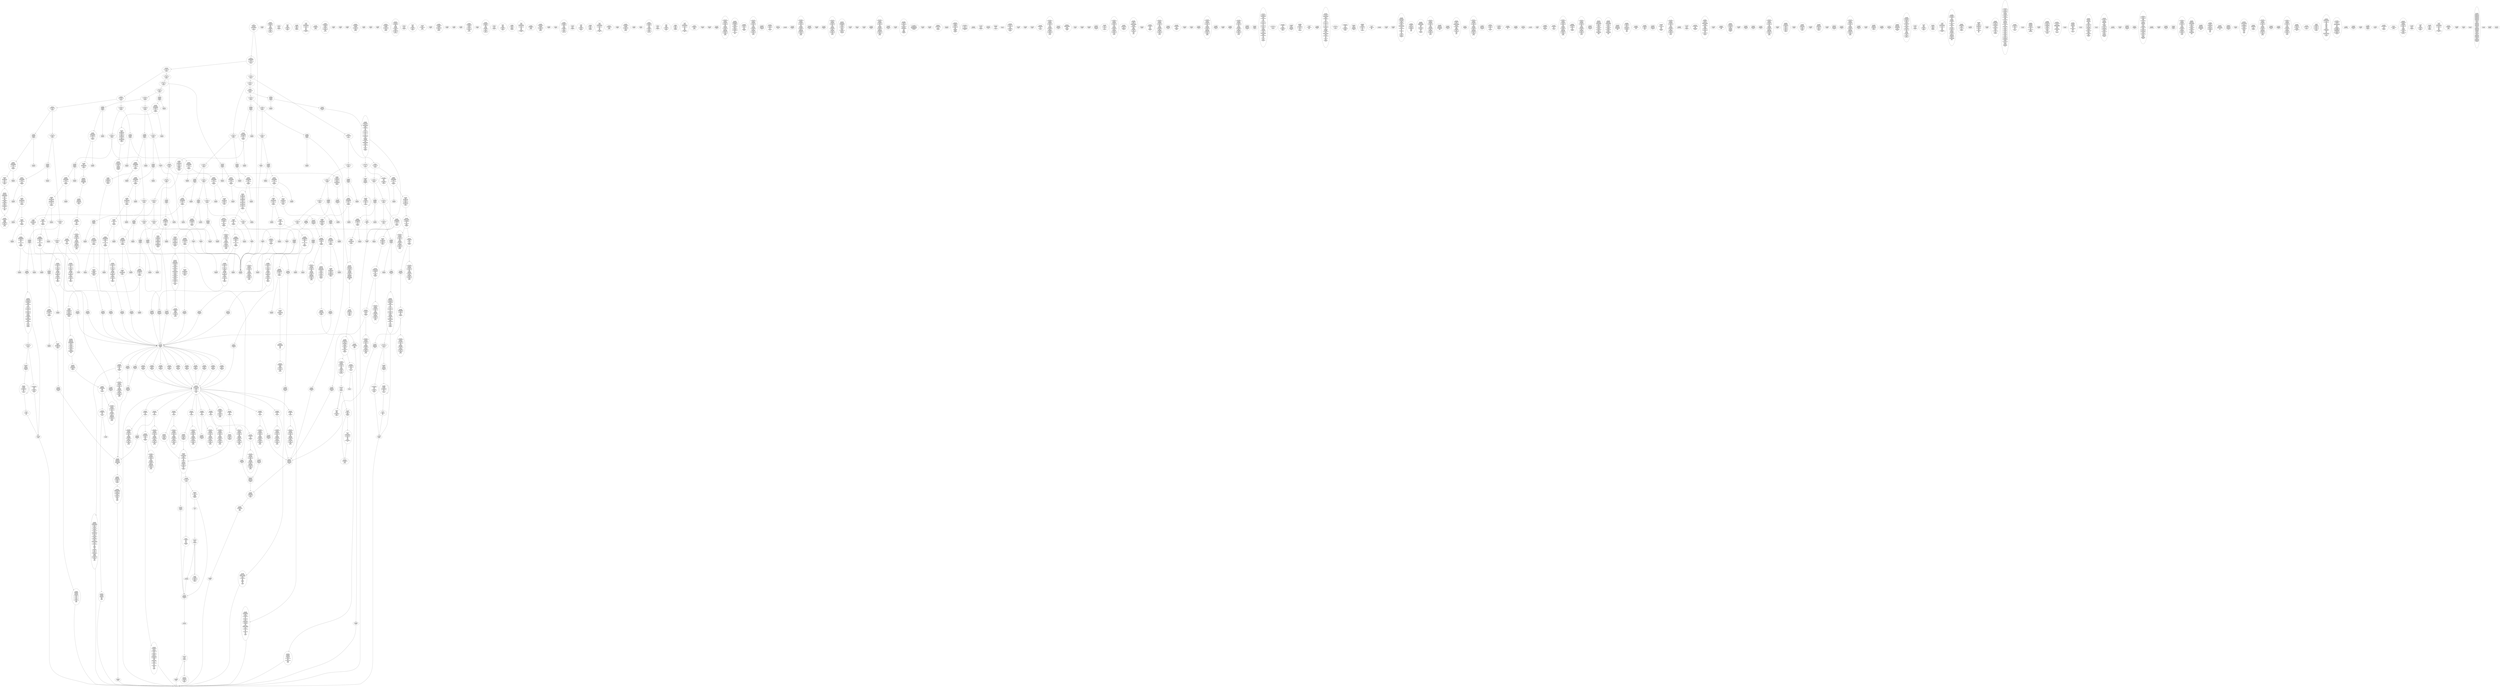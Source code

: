 /* Generated by GvGen v.1.0 (https://www.github.com/stricaud/gvgen) */

digraph G {
compound=true;
   node1 [label="[anywhere]"];
   node2 [label="# 0x0
PUSHX Data
PUSHX Data
MSTORE
PUSHX LogicData
CALLDATASIZE
LT
PUSHX Data
JUMPI
"];
   node3 [label="# 0xd
PUSHX Data
CALLDATALOAD
PUSHX BitData
SHR
PUSHX LogicData
GT
PUSHX Data
JUMPI
"];
   node4 [label="# 0x1e
PUSHX LogicData
GT
PUSHX Data
JUMPI
"];
   node5 [label="# 0x29
PUSHX LogicData
GT
PUSHX Data
JUMPI
"];
   node6 [label="# 0x34
PUSHX LogicData
EQ
PUSHX Data
JUMPI
"];
   node7 [label="# 0x3f
PUSHX LogicData
EQ
PUSHX Data
JUMPI
"];
   node8 [label="# 0x4a
PUSHX LogicData
EQ
PUSHX Data
JUMPI
"];
   node9 [label="# 0x55
PUSHX LogicData
EQ
PUSHX Data
JUMPI
"];
   node10 [label="# 0x60
PUSHX LogicData
EQ
PUSHX Data
JUMPI
"];
   node11 [label="# 0x6b
PUSHX Data
JUMP
"];
   node12 [label="# 0x6f
JUMPDEST
PUSHX LogicData
EQ
PUSHX Data
JUMPI
"];
   node13 [label="# 0x7b
PUSHX LogicData
EQ
PUSHX Data
JUMPI
"];
   node14 [label="# 0x86
PUSHX LogicData
EQ
PUSHX Data
JUMPI
"];
   node15 [label="# 0x91
PUSHX LogicData
EQ
PUSHX Data
JUMPI
"];
   node16 [label="# 0x9c
PUSHX Data
JUMP
"];
   node17 [label="# 0xa0
JUMPDEST
PUSHX LogicData
GT
PUSHX Data
JUMPI
"];
   node18 [label="# 0xac
PUSHX LogicData
EQ
PUSHX Data
JUMPI
"];
   node19 [label="# 0xb7
PUSHX LogicData
EQ
PUSHX Data
JUMPI
"];
   node20 [label="# 0xc2
PUSHX LogicData
EQ
PUSHX Data
JUMPI
"];
   node21 [label="# 0xcd
PUSHX LogicData
EQ
PUSHX Data
JUMPI
"];
   node22 [label="# 0xd8
PUSHX Data
JUMP
"];
   node23 [label="# 0xdc
JUMPDEST
PUSHX LogicData
EQ
PUSHX Data
JUMPI
"];
   node24 [label="# 0xe8
PUSHX LogicData
EQ
PUSHX Data
JUMPI
"];
   node25 [label="# 0xf3
PUSHX LogicData
EQ
PUSHX Data
JUMPI
"];
   node26 [label="# 0xfe
PUSHX LogicData
EQ
PUSHX Data
JUMPI
"];
   node27 [label="# 0x109
PUSHX Data
JUMP
"];
   node28 [label="# 0x10d
JUMPDEST
PUSHX LogicData
GT
PUSHX Data
JUMPI
"];
   node29 [label="# 0x119
PUSHX LogicData
GT
PUSHX Data
JUMPI
"];
   node30 [label="# 0x124
PUSHX LogicData
EQ
PUSHX Data
JUMPI
"];
   node31 [label="# 0x12f
PUSHX LogicData
EQ
PUSHX Data
JUMPI
"];
   node32 [label="# 0x13a
PUSHX LogicData
EQ
PUSHX Data
JUMPI
"];
   node33 [label="# 0x145
PUSHX LogicData
EQ
PUSHX Data
JUMPI
"];
   node34 [label="# 0x150
PUSHX LogicData
EQ
PUSHX Data
JUMPI
"];
   node35 [label="# 0x15b
PUSHX Data
JUMP
"];
   node36 [label="# 0x15f
JUMPDEST
PUSHX LogicData
EQ
PUSHX Data
JUMPI
"];
   node37 [label="# 0x16b
PUSHX LogicData
EQ
PUSHX Data
JUMPI
"];
   node38 [label="# 0x176
PUSHX LogicData
EQ
PUSHX Data
JUMPI
"];
   node39 [label="# 0x181
PUSHX LogicData
EQ
PUSHX Data
JUMPI
"];
   node40 [label="# 0x18c
PUSHX Data
JUMP
"];
   node41 [label="# 0x190
JUMPDEST
PUSHX LogicData
GT
PUSHX Data
JUMPI
"];
   node42 [label="# 0x19c
PUSHX LogicData
EQ
PUSHX Data
JUMPI
"];
   node43 [label="# 0x1a7
PUSHX LogicData
EQ
PUSHX Data
JUMPI
"];
   node44 [label="# 0x1b2
PUSHX LogicData
EQ
PUSHX Data
JUMPI
"];
   node45 [label="# 0x1bd
PUSHX LogicData
EQ
PUSHX Data
JUMPI
"];
   node46 [label="# 0x1c8
PUSHX Data
JUMP
"];
   node47 [label="# 0x1cc
JUMPDEST
PUSHX LogicData
EQ
PUSHX Data
JUMPI
"];
   node48 [label="# 0x1d8
PUSHX LogicData
EQ
PUSHX Data
JUMPI
"];
   node49 [label="# 0x1e3
PUSHX LogicData
EQ
PUSHX Data
JUMPI
"];
   node50 [label="# 0x1ee
PUSHX LogicData
EQ
PUSHX Data
JUMPI
"];
   node51 [label="# 0x1f9
JUMPDEST
PUSHX Data
REVERT
"];
   node52 [label="# 0x1fe
JUMPDEST
CALLVALUE
ISZERO
PUSHX Data
JUMPI
"];
   node53 [label="# 0x206
PUSHX Data
REVERT
"];
   node54 [label="# 0x20a
JUMPDEST
PUSHX Data
PUSHX ArithData
CALLDATASIZE
SUB
PUSHX LogicData
LT
ISZERO
PUSHX Data
JUMPI
"];
   node55 [label="# 0x21d
PUSHX Data
REVERT
"];
   node56 [label="# 0x221
JUMPDEST
ADD
CALLDATALOAD
PUSHX BitData
NOT
AND
PUSHX ArithData
ADD
PUSHX Data
JUMP
"];
   node57 [label="# 0x256
JUMPDEST
PUSHX MemData
MLOAD
ISZERO
ISZERO
MSTORE
PUSHX ArithData
ADD
PUSHX MemData
MLOAD
SUB
RETURN
"];
   node58 [label="# 0x26e
JUMPDEST
CALLVALUE
ISZERO
PUSHX Data
JUMPI
"];
   node59 [label="# 0x276
PUSHX Data
REVERT
"];
   node60 [label="# 0x27a
JUMPDEST
PUSHX Data
PUSHX ArithData
CALLDATASIZE
SUB
PUSHX LogicData
LT
ISZERO
PUSHX Data
JUMPI
"];
   node61 [label="# 0x28d
PUSHX Data
REVERT
"];
   node62 [label="# 0x291
JUMPDEST
ADD
CALLDATALOAD
PUSHX ArithData
ADD
PUSHX LogicData
GT
ISZERO
PUSHX Data
JUMPI
"];
   node63 [label="# 0x2aa
PUSHX Data
REVERT
"];
   node64 [label="# 0x2ae
JUMPDEST
ADD
PUSHX ArithData
ADD
GT
ISZERO
PUSHX Data
JUMPI
"];
   node65 [label="# 0x2bc
PUSHX Data
REVERT
"];
   node66 [label="# 0x2c0
JUMPDEST
CALLDATALOAD
PUSHX ArithData
ADD
PUSHX ArithData
MUL
ADD
GT
PUSHX LogicData
GT
OR
ISZERO
PUSHX Data
JUMPI
"];
   node67 [label="# 0x2de
PUSHX Data
REVERT
"];
   node68 [label="# 0x2e2
JUMPDEST
PUSHX ArithData
ADD
PUSHX ArithData
DIV
MUL
PUSHX ArithData
ADD
PUSHX MemData
MLOAD
ADD
PUSHX Data
MSTORE
MSTORE
PUSHX ArithData
ADD
CALLDATACOPY
PUSHX Data
ADD
MSTORE
PUSHX BitData
NOT
PUSHX ArithData
ADD
AND
ADD
PUSHX Data
JUMP
"];
   node69 [label="# 0x334
JUMPDEST
STOP
"];
   node70 [label="# 0x336
JUMPDEST
CALLVALUE
ISZERO
PUSHX Data
JUMPI
"];
   node71 [label="# 0x33e
PUSHX Data
REVERT
"];
   node72 [label="# 0x342
JUMPDEST
PUSHX Data
PUSHX Data
JUMP
"];
   node73 [label="# 0x34b
JUMPDEST
PUSHX MemData
MLOAD
PUSHX ArithData
ADD
SUB
MSTORE
MLOAD
MSTORE
PUSHX ArithData
ADD
MLOAD
PUSHX ArithData
ADD
PUSHX Data
"];
   node74 [label="# 0x370
JUMPDEST
LT
ISZERO
PUSHX Data
JUMPI
"];
   node75 [label="# 0x379
ADD
MLOAD
ADD
MSTORE
PUSHX ArithData
ADD
PUSHX Data
JUMP
"];
   node76 [label="# 0x38b
JUMPDEST
ADD
PUSHX BitData
AND
ISZERO
PUSHX Data
JUMPI
"];
   node77 [label="# 0x39f
SUB
MLOAD
PUSHX ArithData
PUSHX ArithData
SUB
PUSHX ArithData
EXP
SUB
NOT
AND
MSTORE
PUSHX ArithData
ADD
"];
   node78 [label="# 0x3b8
JUMPDEST
PUSHX MemData
MLOAD
SUB
RETURN
"];
   node79 [label="# 0x3c6
JUMPDEST
CALLVALUE
ISZERO
PUSHX Data
JUMPI
"];
   node80 [label="# 0x3ce
PUSHX Data
REVERT
"];
   node81 [label="# 0x3d2
JUMPDEST
PUSHX Data
PUSHX ArithData
CALLDATASIZE
SUB
PUSHX LogicData
LT
ISZERO
PUSHX Data
JUMPI
"];
   node82 [label="# 0x3e5
PUSHX Data
REVERT
"];
   node83 [label="# 0x3e9
JUMPDEST
ADD
CALLDATALOAD
PUSHX ArithData
ADD
PUSHX Data
JUMP
"];
   node84 [label="# 0x3ff
JUMPDEST
PUSHX MemData
MLOAD
PUSHX BitData
AND
MSTORE
PUSHX ArithData
ADD
PUSHX MemData
MLOAD
SUB
RETURN
"];
   node85 [label="# 0x42b
JUMPDEST
CALLVALUE
ISZERO
PUSHX Data
JUMPI
"];
   node86 [label="# 0x433
PUSHX Data
REVERT
"];
   node87 [label="# 0x437
JUMPDEST
PUSHX Data
PUSHX ArithData
CALLDATASIZE
SUB
PUSHX LogicData
LT
ISZERO
PUSHX Data
JUMPI
"];
   node88 [label="# 0x44a
PUSHX Data
REVERT
"];
   node89 [label="# 0x44e
JUMPDEST
ADD
CALLDATALOAD
PUSHX BitData
AND
PUSHX ArithData
ADD
CALLDATALOAD
PUSHX ArithData
ADD
PUSHX Data
JUMP
"];
   node90 [label="# 0x484
JUMPDEST
STOP
"];
   node91 [label="# 0x486
JUMPDEST
CALLVALUE
ISZERO
PUSHX Data
JUMPI
"];
   node92 [label="# 0x48e
PUSHX Data
REVERT
"];
   node93 [label="# 0x492
JUMPDEST
PUSHX Data
PUSHX ArithData
CALLDATASIZE
SUB
PUSHX LogicData
LT
ISZERO
PUSHX Data
JUMPI
"];
   node94 [label="# 0x4a5
PUSHX Data
REVERT
"];
   node95 [label="# 0x4a9
JUMPDEST
ADD
CALLDATALOAD
PUSHX ArithData
ADD
CALLDATALOAD
PUSHX ArithData
ADD
PUSHX LogicData
GT
ISZERO
PUSHX Data
JUMPI
"];
   node96 [label="# 0x4cc
PUSHX Data
REVERT
"];
   node97 [label="# 0x4d0
JUMPDEST
ADD
PUSHX ArithData
ADD
GT
ISZERO
PUSHX Data
JUMPI
"];
   node98 [label="# 0x4de
PUSHX Data
REVERT
"];
   node99 [label="# 0x4e2
JUMPDEST
CALLDATALOAD
PUSHX ArithData
ADD
PUSHX ArithData
MUL
ADD
GT
PUSHX LogicData
GT
OR
ISZERO
PUSHX Data
JUMPI
"];
   node100 [label="# 0x500
PUSHX Data
REVERT
"];
   node101 [label="# 0x504
JUMPDEST
PUSHX ArithData
ADD
PUSHX ArithData
DIV
MUL
PUSHX ArithData
ADD
PUSHX MemData
MLOAD
ADD
PUSHX Data
MSTORE
MSTORE
PUSHX ArithData
ADD
CALLDATACOPY
PUSHX Data
ADD
MSTORE
PUSHX BitData
NOT
PUSHX ArithData
ADD
AND
ADD
PUSHX Data
JUMP
"];
   node102 [label="# 0x556
JUMPDEST
STOP
"];
   node103 [label="# 0x558
JUMPDEST
CALLVALUE
ISZERO
PUSHX Data
JUMPI
"];
   node104 [label="# 0x560
PUSHX Data
REVERT
"];
   node105 [label="# 0x564
JUMPDEST
PUSHX Data
PUSHX ArithData
CALLDATASIZE
SUB
PUSHX LogicData
LT
ISZERO
PUSHX Data
JUMPI
"];
   node106 [label="# 0x577
PUSHX Data
REVERT
"];
   node107 [label="# 0x57b
JUMPDEST
ADD
CALLDATALOAD
ISZERO
ISZERO
PUSHX ArithData
ADD
PUSHX Data
JUMP
"];
   node108 [label="# 0x593
JUMPDEST
STOP
"];
   node109 [label="# 0x595
JUMPDEST
CALLVALUE
ISZERO
PUSHX Data
JUMPI
"];
   node110 [label="# 0x59d
PUSHX Data
REVERT
"];
   node111 [label="# 0x5a1
JUMPDEST
PUSHX Data
PUSHX Data
JUMP
"];
   node112 [label="# 0x5aa
JUMPDEST
PUSHX MemData
MLOAD
MSTORE
PUSHX ArithData
ADD
PUSHX MemData
MLOAD
SUB
RETURN
"];
   node113 [label="# 0x5c0
JUMPDEST
PUSHX Data
PUSHX ArithData
CALLDATASIZE
SUB
PUSHX LogicData
LT
ISZERO
PUSHX Data
JUMPI
"];
   node114 [label="# 0x5d2
PUSHX Data
REVERT
"];
   node115 [label="# 0x5d6
JUMPDEST
ADD
CALLDATALOAD
PUSHX BitData
AND
PUSHX ArithData
ADD
PUSHX Data
JUMP
"];
   node116 [label="# 0x602
JUMPDEST
STOP
"];
   node117 [label="# 0x604
JUMPDEST
CALLVALUE
ISZERO
PUSHX Data
JUMPI
"];
   node118 [label="# 0x60c
PUSHX Data
REVERT
"];
   node119 [label="# 0x610
JUMPDEST
PUSHX Data
PUSHX ArithData
CALLDATASIZE
SUB
PUSHX LogicData
LT
ISZERO
PUSHX Data
JUMPI
"];
   node120 [label="# 0x623
PUSHX Data
REVERT
"];
   node121 [label="# 0x627
JUMPDEST
ADD
CALLDATALOAD
PUSHX BitData
AND
PUSHX ArithData
ADD
CALLDATALOAD
PUSHX BitData
AND
PUSHX ArithData
ADD
CALLDATALOAD
PUSHX ArithData
ADD
PUSHX Data
JUMP
"];
   node122 [label="# 0x67d
JUMPDEST
STOP
"];
   node123 [label="# 0x67f
JUMPDEST
CALLVALUE
ISZERO
PUSHX Data
JUMPI
"];
   node124 [label="# 0x687
PUSHX Data
REVERT
"];
   node125 [label="# 0x68b
JUMPDEST
PUSHX Data
PUSHX ArithData
CALLDATASIZE
SUB
PUSHX LogicData
LT
ISZERO
PUSHX Data
JUMPI
"];
   node126 [label="# 0x69e
PUSHX Data
REVERT
"];
   node127 [label="# 0x6a2
JUMPDEST
ADD
CALLDATALOAD
PUSHX ArithData
ADD
PUSHX Data
JUMP
"];
   node128 [label="# 0x6b8
JUMPDEST
STOP
"];
   node129 [label="# 0x6ba
JUMPDEST
CALLVALUE
ISZERO
PUSHX Data
JUMPI
"];
   node130 [label="# 0x6c2
PUSHX Data
REVERT
"];
   node131 [label="# 0x6c6
JUMPDEST
PUSHX Data
PUSHX ArithData
CALLDATASIZE
SUB
PUSHX LogicData
LT
ISZERO
PUSHX Data
JUMPI
"];
   node132 [label="# 0x6d9
PUSHX Data
REVERT
"];
   node133 [label="# 0x6dd
JUMPDEST
ADD
CALLDATALOAD
PUSHX BitData
AND
PUSHX ArithData
ADD
CALLDATALOAD
PUSHX ArithData
ADD
PUSHX Data
JUMP
"];
   node134 [label="# 0x713
JUMPDEST
PUSHX MemData
MLOAD
MSTORE
PUSHX ArithData
ADD
PUSHX MemData
MLOAD
SUB
RETURN
"];
   node135 [label="# 0x729
JUMPDEST
CALLVALUE
ISZERO
PUSHX Data
JUMPI
"];
   node136 [label="# 0x731
PUSHX Data
REVERT
"];
   node137 [label="# 0x735
JUMPDEST
PUSHX Data
PUSHX ArithData
CALLDATASIZE
SUB
PUSHX LogicData
LT
ISZERO
PUSHX Data
JUMPI
"];
   node138 [label="# 0x748
PUSHX Data
REVERT
"];
   node139 [label="# 0x74c
JUMPDEST
ADD
CALLDATALOAD
PUSHX BitData
AND
PUSHX ArithData
ADD
PUSHX Data
JUMP
"];
   node140 [label="# 0x778
JUMPDEST
PUSHX MemData
MLOAD
PUSHX ArithData
ADD
SUB
MSTORE
MLOAD
MSTORE
PUSHX ArithData
ADD
MLOAD
PUSHX ArithData
ADD
PUSHX ArithData
MUL
PUSHX Data
"];
   node141 [label="# 0x7a0
JUMPDEST
LT
ISZERO
PUSHX Data
JUMPI
"];
   node142 [label="# 0x7a9
ADD
MLOAD
ADD
MSTORE
PUSHX ArithData
ADD
PUSHX Data
JUMP
"];
   node143 [label="# 0x7bb
JUMPDEST
ADD
PUSHX MemData
MLOAD
SUB
RETURN
"];
   node144 [label="# 0x7cf
JUMPDEST
CALLVALUE
ISZERO
PUSHX Data
JUMPI
"];
   node145 [label="# 0x7d7
PUSHX Data
REVERT
"];
   node146 [label="# 0x7db
JUMPDEST
PUSHX Data
PUSHX ArithData
CALLDATASIZE
SUB
PUSHX LogicData
LT
ISZERO
PUSHX Data
JUMPI
"];
   node147 [label="# 0x7ee
PUSHX Data
REVERT
"];
   node148 [label="# 0x7f2
JUMPDEST
ADD
CALLDATALOAD
PUSHX BitData
AND
PUSHX ArithData
ADD
CALLDATALOAD
PUSHX BitData
AND
PUSHX ArithData
ADD
CALLDATALOAD
PUSHX ArithData
ADD
PUSHX Data
JUMP
"];
   node149 [label="# 0x848
JUMPDEST
STOP
"];
   node150 [label="# 0x84a
JUMPDEST
CALLVALUE
ISZERO
PUSHX Data
JUMPI
"];
   node151 [label="# 0x852
PUSHX Data
REVERT
"];
   node152 [label="# 0x856
JUMPDEST
PUSHX Data
PUSHX ArithData
CALLDATASIZE
SUB
PUSHX LogicData
LT
ISZERO
PUSHX Data
JUMPI
"];
   node153 [label="# 0x869
PUSHX Data
REVERT
"];
   node154 [label="# 0x86d
JUMPDEST
ADD
CALLDATALOAD
PUSHX ArithData
ADD
PUSHX Data
JUMP
"];
   node155 [label="# 0x883
JUMPDEST
PUSHX MemData
MLOAD
MSTORE
PUSHX ArithData
ADD
PUSHX MemData
MLOAD
SUB
RETURN
"];
   node156 [label="# 0x899
JUMPDEST
CALLVALUE
ISZERO
PUSHX Data
JUMPI
"];
   node157 [label="# 0x8a1
PUSHX Data
REVERT
"];
   node158 [label="# 0x8a5
JUMPDEST
PUSHX Data
PUSHX ArithData
CALLDATASIZE
SUB
PUSHX LogicData
LT
ISZERO
PUSHX Data
JUMPI
"];
   node159 [label="# 0x8b8
PUSHX Data
REVERT
"];
   node160 [label="# 0x8bc
JUMPDEST
ADD
CALLDATALOAD
PUSHX BitData
AND
PUSHX ArithData
ADD
PUSHX Data
JUMP
"];
   node161 [label="# 0x8e8
JUMPDEST
STOP
"];
   node162 [label="# 0x8ea
JUMPDEST
CALLVALUE
ISZERO
PUSHX Data
JUMPI
"];
   node163 [label="# 0x8f2
PUSHX Data
REVERT
"];
   node164 [label="# 0x8f6
JUMPDEST
PUSHX Data
PUSHX ArithData
CALLDATASIZE
SUB
PUSHX LogicData
LT
ISZERO
PUSHX Data
JUMPI
"];
   node165 [label="# 0x909
PUSHX Data
REVERT
"];
   node166 [label="# 0x90d
JUMPDEST
ADD
CALLDATALOAD
PUSHX ArithData
ADD
PUSHX LogicData
GT
ISZERO
PUSHX Data
JUMPI
"];
   node167 [label="# 0x926
PUSHX Data
REVERT
"];
   node168 [label="# 0x92a
JUMPDEST
ADD
PUSHX ArithData
ADD
GT
ISZERO
PUSHX Data
JUMPI
"];
   node169 [label="# 0x938
PUSHX Data
REVERT
"];
   node170 [label="# 0x93c
JUMPDEST
CALLDATALOAD
PUSHX ArithData
ADD
PUSHX ArithData
MUL
ADD
GT
PUSHX LogicData
GT
OR
ISZERO
PUSHX Data
JUMPI
"];
   node171 [label="# 0x95a
PUSHX Data
REVERT
"];
   node172 [label="# 0x95e
JUMPDEST
PUSHX ArithData
ADD
PUSHX ArithData
DIV
MUL
PUSHX ArithData
ADD
PUSHX MemData
MLOAD
ADD
PUSHX Data
MSTORE
MSTORE
PUSHX ArithData
ADD
CALLDATACOPY
PUSHX Data
ADD
MSTORE
PUSHX BitData
NOT
PUSHX ArithData
ADD
AND
ADD
PUSHX Data
JUMP
"];
   node173 [label="# 0x9b0
JUMPDEST
STOP
"];
   node174 [label="# 0x9b2
JUMPDEST
PUSHX Data
PUSHX ArithData
CALLDATASIZE
SUB
PUSHX LogicData
LT
ISZERO
PUSHX Data
JUMPI
"];
   node175 [label="# 0x9c4
PUSHX Data
REVERT
"];
   node176 [label="# 0x9c8
JUMPDEST
ADD
CALLDATALOAD
PUSHX BitData
AND
PUSHX ArithData
ADD
CALLDATALOAD
PUSHX ArithData
ADD
PUSHX Data
JUMP
"];
   node177 [label="# 0x9fe
JUMPDEST
STOP
"];
   node178 [label="# 0xa00
JUMPDEST
CALLVALUE
ISZERO
PUSHX Data
JUMPI
"];
   node179 [label="# 0xa08
PUSHX Data
REVERT
"];
   node180 [label="# 0xa0c
JUMPDEST
PUSHX Data
PUSHX ArithData
CALLDATASIZE
SUB
PUSHX LogicData
LT
ISZERO
PUSHX Data
JUMPI
"];
   node181 [label="# 0xa1f
PUSHX Data
REVERT
"];
   node182 [label="# 0xa23
JUMPDEST
ADD
CALLDATALOAD
PUSHX ArithData
ADD
PUSHX Data
JUMP
"];
   node183 [label="# 0xa39
JUMPDEST
PUSHX MemData
MLOAD
PUSHX BitData
AND
MSTORE
PUSHX ArithData
ADD
PUSHX MemData
MLOAD
SUB
RETURN
"];
   node184 [label="# 0xa65
JUMPDEST
PUSHX Data
PUSHX ArithData
CALLDATASIZE
SUB
PUSHX LogicData
LT
ISZERO
PUSHX Data
JUMPI
"];
   node185 [label="# 0xa77
PUSHX Data
REVERT
"];
   node186 [label="# 0xa7b
JUMPDEST
ADD
CALLDATALOAD
PUSHX BitData
AND
PUSHX ArithData
ADD
PUSHX Data
JUMP
"];
   node187 [label="# 0xaa7
JUMPDEST
STOP
"];
   node188 [label="# 0xaa9
JUMPDEST
CALLVALUE
ISZERO
PUSHX Data
JUMPI
"];
   node189 [label="# 0xab1
PUSHX Data
REVERT
"];
   node190 [label="# 0xab5
JUMPDEST
PUSHX Data
PUSHX Data
JUMP
"];
   node191 [label="# 0xabe
JUMPDEST
PUSHX MemData
MLOAD
PUSHX ArithData
ADD
SUB
MSTORE
MLOAD
MSTORE
PUSHX ArithData
ADD
MLOAD
PUSHX ArithData
ADD
PUSHX Data
"];
   node192 [label="# 0xae3
JUMPDEST
LT
ISZERO
PUSHX Data
JUMPI
"];
   node193 [label="# 0xaec
ADD
MLOAD
ADD
MSTORE
PUSHX ArithData
ADD
PUSHX Data
JUMP
"];
   node194 [label="# 0xafe
JUMPDEST
ADD
PUSHX BitData
AND
ISZERO
PUSHX Data
JUMPI
"];
   node195 [label="# 0xb12
SUB
MLOAD
PUSHX ArithData
PUSHX ArithData
SUB
PUSHX ArithData
EXP
SUB
NOT
AND
MSTORE
PUSHX ArithData
ADD
"];
   node196 [label="# 0xb2b
JUMPDEST
PUSHX MemData
MLOAD
SUB
RETURN
"];
   node197 [label="# 0xb39
JUMPDEST
CALLVALUE
ISZERO
PUSHX Data
JUMPI
"];
   node198 [label="# 0xb41
PUSHX Data
REVERT
"];
   node199 [label="# 0xb45
JUMPDEST
PUSHX Data
PUSHX ArithData
CALLDATASIZE
SUB
PUSHX LogicData
LT
ISZERO
PUSHX Data
JUMPI
"];
   node200 [label="# 0xb58
PUSHX Data
REVERT
"];
   node201 [label="# 0xb5c
JUMPDEST
ADD
CALLDATALOAD
PUSHX BitData
AND
PUSHX ArithData
ADD
PUSHX Data
JUMP
"];
   node202 [label="# 0xb88
JUMPDEST
PUSHX MemData
MLOAD
MSTORE
PUSHX ArithData
ADD
PUSHX MemData
MLOAD
SUB
RETURN
"];
   node203 [label="# 0xb9e
JUMPDEST
CALLVALUE
ISZERO
PUSHX Data
JUMPI
"];
   node204 [label="# 0xba6
PUSHX Data
REVERT
"];
   node205 [label="# 0xbaa
JUMPDEST
PUSHX Data
PUSHX Data
JUMP
"];
   node206 [label="# 0xbb3
JUMPDEST
STOP
"];
   node207 [label="# 0xbb5
JUMPDEST
CALLVALUE
ISZERO
PUSHX Data
JUMPI
"];
   node208 [label="# 0xbbd
PUSHX Data
REVERT
"];
   node209 [label="# 0xbc1
JUMPDEST
PUSHX Data
PUSHX ArithData
CALLDATASIZE
SUB
PUSHX LogicData
LT
ISZERO
PUSHX Data
JUMPI
"];
   node210 [label="# 0xbd4
PUSHX Data
REVERT
"];
   node211 [label="# 0xbd8
JUMPDEST
ADD
CALLDATALOAD
PUSHX BitData
AND
PUSHX ArithData
ADD
CALLDATALOAD
PUSHX ArithData
ADD
PUSHX Data
JUMP
"];
   node212 [label="# 0xc0e
JUMPDEST
STOP
"];
   node213 [label="# 0xc10
JUMPDEST
CALLVALUE
ISZERO
PUSHX Data
JUMPI
"];
   node214 [label="# 0xc18
PUSHX Data
REVERT
"];
   node215 [label="# 0xc1c
JUMPDEST
PUSHX Data
PUSHX Data
JUMP
"];
   node216 [label="# 0xc25
JUMPDEST
PUSHX MemData
MLOAD
PUSHX BitData
AND
MSTORE
PUSHX ArithData
ADD
PUSHX MemData
MLOAD
SUB
RETURN
"];
   node217 [label="# 0xc51
JUMPDEST
CALLVALUE
ISZERO
PUSHX Data
JUMPI
"];
   node218 [label="# 0xc59
PUSHX Data
REVERT
"];
   node219 [label="# 0xc5d
JUMPDEST
PUSHX Data
PUSHX Data
JUMP
"];
   node220 [label="# 0xc66
JUMPDEST
PUSHX MemData
MLOAD
PUSHX ArithData
ADD
SUB
MSTORE
MLOAD
MSTORE
PUSHX ArithData
ADD
MLOAD
PUSHX ArithData
ADD
PUSHX Data
"];
   node221 [label="# 0xc8b
JUMPDEST
LT
ISZERO
PUSHX Data
JUMPI
"];
   node222 [label="# 0xc94
ADD
MLOAD
ADD
MSTORE
PUSHX ArithData
ADD
PUSHX Data
JUMP
"];
   node223 [label="# 0xca6
JUMPDEST
ADD
PUSHX BitData
AND
ISZERO
PUSHX Data
JUMPI
"];
   node224 [label="# 0xcba
SUB
MLOAD
PUSHX ArithData
PUSHX ArithData
SUB
PUSHX ArithData
EXP
SUB
NOT
AND
MSTORE
PUSHX ArithData
ADD
"];
   node225 [label="# 0xcd3
JUMPDEST
PUSHX MemData
MLOAD
SUB
RETURN
"];
   node226 [label="# 0xce1
JUMPDEST
CALLVALUE
ISZERO
PUSHX Data
JUMPI
"];
   node227 [label="# 0xce9
PUSHX Data
REVERT
"];
   node228 [label="# 0xced
JUMPDEST
PUSHX Data
PUSHX ArithData
CALLDATASIZE
SUB
PUSHX LogicData
LT
ISZERO
PUSHX Data
JUMPI
"];
   node229 [label="# 0xd00
PUSHX Data
REVERT
"];
   node230 [label="# 0xd04
JUMPDEST
ADD
CALLDATALOAD
PUSHX BitData
AND
PUSHX ArithData
ADD
CALLDATALOAD
ISZERO
ISZERO
PUSHX ArithData
ADD
PUSHX Data
JUMP
"];
   node231 [label="# 0xd3c
JUMPDEST
STOP
"];
   node232 [label="# 0xd3e
JUMPDEST
CALLVALUE
ISZERO
PUSHX Data
JUMPI
"];
   node233 [label="# 0xd46
PUSHX Data
REVERT
"];
   node234 [label="# 0xd4a
JUMPDEST
PUSHX Data
PUSHX Data
JUMP
"];
   node235 [label="# 0xd53
JUMPDEST
PUSHX MemData
MLOAD
MSTORE
PUSHX ArithData
ADD
PUSHX MemData
MLOAD
SUB
RETURN
"];
   node236 [label="# 0xd69
JUMPDEST
CALLVALUE
ISZERO
PUSHX Data
JUMPI
"];
   node237 [label="# 0xd71
PUSHX Data
REVERT
"];
   node238 [label="# 0xd75
JUMPDEST
PUSHX Data
PUSHX ArithData
CALLDATASIZE
SUB
PUSHX LogicData
LT
ISZERO
PUSHX Data
JUMPI
"];
   node239 [label="# 0xd88
PUSHX Data
REVERT
"];
   node240 [label="# 0xd8c
JUMPDEST
ADD
CALLDATALOAD
PUSHX ArithData
ADD
PUSHX LogicData
GT
ISZERO
PUSHX Data
JUMPI
"];
   node241 [label="# 0xda5
PUSHX Data
REVERT
"];
   node242 [label="# 0xda9
JUMPDEST
ADD
PUSHX ArithData
ADD
GT
ISZERO
PUSHX Data
JUMPI
"];
   node243 [label="# 0xdb7
PUSHX Data
REVERT
"];
   node244 [label="# 0xdbb
JUMPDEST
CALLDATALOAD
PUSHX ArithData
ADD
PUSHX ArithData
MUL
ADD
GT
PUSHX LogicData
GT
OR
ISZERO
PUSHX Data
JUMPI
"];
   node245 [label="# 0xdd9
PUSHX Data
REVERT
"];
   node246 [label="# 0xddd
JUMPDEST
PUSHX ArithData
ADD
PUSHX ArithData
DIV
MUL
PUSHX ArithData
ADD
PUSHX MemData
MLOAD
ADD
PUSHX Data
MSTORE
MSTORE
PUSHX ArithData
ADD
CALLDATACOPY
PUSHX Data
ADD
MSTORE
PUSHX BitData
NOT
PUSHX ArithData
ADD
AND
ADD
PUSHX Data
JUMP
"];
   node247 [label="# 0xe2f
JUMPDEST
STOP
"];
   node248 [label="# 0xe31
JUMPDEST
CALLVALUE
ISZERO
PUSHX Data
JUMPI
"];
   node249 [label="# 0xe39
PUSHX Data
REVERT
"];
   node250 [label="# 0xe3d
JUMPDEST
PUSHX Data
PUSHX ArithData
CALLDATASIZE
SUB
PUSHX LogicData
LT
ISZERO
PUSHX Data
JUMPI
"];
   node251 [label="# 0xe50
PUSHX Data
REVERT
"];
   node252 [label="# 0xe54
JUMPDEST
ADD
CALLDATALOAD
PUSHX BitData
AND
PUSHX ArithData
ADD
CALLDATALOAD
PUSHX BitData
AND
PUSHX ArithData
ADD
CALLDATALOAD
PUSHX ArithData
ADD
CALLDATALOAD
PUSHX ArithData
ADD
PUSHX LogicData
GT
ISZERO
PUSHX Data
JUMPI
"];
   node253 [label="# 0xeb7
PUSHX Data
REVERT
"];
   node254 [label="# 0xebb
JUMPDEST
ADD
PUSHX ArithData
ADD
GT
ISZERO
PUSHX Data
JUMPI
"];
   node255 [label="# 0xec9
PUSHX Data
REVERT
"];
   node256 [label="# 0xecd
JUMPDEST
CALLDATALOAD
PUSHX ArithData
ADD
PUSHX ArithData
MUL
ADD
GT
PUSHX LogicData
GT
OR
ISZERO
PUSHX Data
JUMPI
"];
   node257 [label="# 0xeeb
PUSHX Data
REVERT
"];
   node258 [label="# 0xeef
JUMPDEST
PUSHX ArithData
ADD
PUSHX ArithData
DIV
MUL
PUSHX ArithData
ADD
PUSHX MemData
MLOAD
ADD
PUSHX Data
MSTORE
MSTORE
PUSHX ArithData
ADD
CALLDATACOPY
PUSHX Data
ADD
MSTORE
PUSHX BitData
NOT
PUSHX ArithData
ADD
AND
ADD
PUSHX Data
JUMP
"];
   node259 [label="# 0xf41
JUMPDEST
STOP
"];
   node260 [label="# 0xf43
JUMPDEST
CALLVALUE
ISZERO
PUSHX Data
JUMPI
"];
   node261 [label="# 0xf4b
PUSHX Data
REVERT
"];
   node262 [label="# 0xf4f
JUMPDEST
PUSHX Data
PUSHX ArithData
CALLDATASIZE
SUB
PUSHX LogicData
LT
ISZERO
PUSHX Data
JUMPI
"];
   node263 [label="# 0xf62
PUSHX Data
REVERT
"];
   node264 [label="# 0xf66
JUMPDEST
ADD
CALLDATALOAD
PUSHX ArithData
ADD
PUSHX Data
JUMP
"];
   node265 [label="# 0xf7c
JUMPDEST
PUSHX MemData
MLOAD
PUSHX ArithData
ADD
SUB
MSTORE
MLOAD
MSTORE
PUSHX ArithData
ADD
MLOAD
PUSHX ArithData
ADD
PUSHX Data
"];
   node266 [label="# 0xfa1
JUMPDEST
LT
ISZERO
PUSHX Data
JUMPI
"];
   node267 [label="# 0xfaa
ADD
MLOAD
ADD
MSTORE
PUSHX ArithData
ADD
PUSHX Data
JUMP
"];
   node268 [label="# 0xfbc
JUMPDEST
ADD
PUSHX BitData
AND
ISZERO
PUSHX Data
JUMPI
"];
   node269 [label="# 0xfd0
SUB
MLOAD
PUSHX ArithData
PUSHX ArithData
SUB
PUSHX ArithData
EXP
SUB
NOT
AND
MSTORE
PUSHX ArithData
ADD
"];
   node270 [label="# 0xfe9
JUMPDEST
PUSHX MemData
MLOAD
SUB
RETURN
"];
   node271 [label="# 0xff7
JUMPDEST
CALLVALUE
ISZERO
PUSHX Data
JUMPI
"];
   node272 [label="# 0xfff
PUSHX Data
REVERT
"];
   node273 [label="# 0x1003
JUMPDEST
PUSHX Data
PUSHX ArithData
CALLDATASIZE
SUB
PUSHX LogicData
LT
ISZERO
PUSHX Data
JUMPI
"];
   node274 [label="# 0x1016
PUSHX Data
REVERT
"];
   node275 [label="# 0x101a
JUMPDEST
ADD
CALLDATALOAD
PUSHX BitData
AND
PUSHX ArithData
ADD
CALLDATALOAD
PUSHX BitData
AND
PUSHX ArithData
ADD
PUSHX Data
JUMP
"];
   node276 [label="# 0x1066
JUMPDEST
PUSHX MemData
MLOAD
ISZERO
ISZERO
MSTORE
PUSHX ArithData
ADD
PUSHX MemData
MLOAD
SUB
RETURN
"];
   node277 [label="# 0x107e
JUMPDEST
CALLVALUE
ISZERO
PUSHX Data
JUMPI
"];
   node278 [label="# 0x1086
PUSHX Data
REVERT
"];
   node279 [label="# 0x108a
JUMPDEST
PUSHX Data
PUSHX ArithData
CALLDATASIZE
SUB
PUSHX LogicData
LT
ISZERO
PUSHX Data
JUMPI
"];
   node280 [label="# 0x109d
PUSHX Data
REVERT
"];
   node281 [label="# 0x10a1
JUMPDEST
ADD
CALLDATALOAD
PUSHX BitData
AND
PUSHX ArithData
ADD
PUSHX Data
JUMP
"];
   node282 [label="# 0x10cd
JUMPDEST
STOP
"];
   node283 [label="# 0x10cf
JUMPDEST
CALLVALUE
ISZERO
PUSHX Data
JUMPI
"];
   node284 [label="# 0x10d7
PUSHX Data
REVERT
"];
   node285 [label="# 0x10db
JUMPDEST
PUSHX Data
PUSHX ArithData
CALLDATASIZE
SUB
PUSHX LogicData
LT
ISZERO
PUSHX Data
JUMPI
"];
   node286 [label="# 0x10ee
PUSHX Data
REVERT
"];
   node287 [label="# 0x10f2
JUMPDEST
ADD
CALLDATALOAD
PUSHX ArithData
ADD
PUSHX Data
JUMP
"];
   node288 [label="# 0x1108
JUMPDEST
PUSHX MemData
MLOAD
ISZERO
ISZERO
MSTORE
PUSHX ArithData
ADD
PUSHX MemData
MLOAD
SUB
RETURN
"];
   node289 [label="# 0x1120
JUMPDEST
PUSHX Data
PUSHX Data
PUSHX ArithData
PUSHX BitData
NOT
AND
PUSHX BitData
NOT
AND
MSTORE
PUSHX ArithData
ADD
MSTORE
PUSHX ArithData
ADD
PUSHX Data
SHA3
PUSHX ArithData
SLOAD
PUSHX ArithData
EXP
DIV
PUSHX BitData
AND
JUMP
"];
   node290 [label="# 0x1188
JUMPDEST
PUSHX Data
PUSHX Data
JUMP
"];
   node291 [label="# 0x1190
JUMPDEST
PUSHX BitData
AND
PUSHX Data
PUSHX Data
JUMP
"];
   node292 [label="# 0x11ae
JUMPDEST
PUSHX BitData
AND
EQ
PUSHX Data
JUMPI
"];
   node293 [label="# 0x11ca
PUSHX MemData
MLOAD
PUSHX Data
MSTORE
PUSHX ArithData
ADD
PUSHX ArithData
ADD
SUB
MSTORE
PUSHX Data
MSTORE
PUSHX ArithData
ADD
PUSHX Data
MSTORE
PUSHX ArithData
ADD
PUSHX MemData
MLOAD
SUB
REVERT
"];
   node294 [label="# 0x1237
JUMPDEST
PUSHX Data
MLOAD
PUSHX ArithData
ADD
PUSHX Data
PUSHX Data
JUMP
"];
   node295 [label="# 0x124d
JUMPDEST
JUMP
"];
   node296 [label="# 0x1251
JUMPDEST
PUSHX Data
PUSHX StorData
SLOAD
PUSHX ArithData
PUSHX BitData
AND
ISZERO
PUSHX ArithData
MUL
SUB
AND
PUSHX Data
DIV
PUSHX ArithData
ADD
PUSHX ArithData
DIV
MUL
PUSHX ArithData
ADD
PUSHX MemData
MLOAD
ADD
PUSHX Data
MSTORE
MSTORE
PUSHX ArithData
ADD
SLOAD
PUSHX ArithData
PUSHX BitData
AND
ISZERO
PUSHX ArithData
MUL
SUB
AND
PUSHX Data
DIV
ISZERO
PUSHX Data
JUMPI
"];
   node297 [label="# 0x12a3
PUSHX LogicData
LT
PUSHX Data
JUMPI
"];
   node298 [label="# 0x12ab
PUSHX ArithData
SLOAD
DIV
MUL
MSTORE
PUSHX ArithData
ADD
PUSHX Data
JUMP
"];
   node299 [label="# 0x12be
JUMPDEST
ADD
PUSHX Data
MSTORE
PUSHX Data
PUSHX Data
SHA3
"];
   node300 [label="# 0x12cc
JUMPDEST
SLOAD
MSTORE
PUSHX ArithData
ADD
PUSHX ArithData
ADD
GT
PUSHX Data
JUMPI
"];
   node301 [label="# 0x12e0
SUB
PUSHX BitData
AND
ADD
"];
   node302 [label="# 0x12e9
JUMPDEST
JUMP
"];
   node303 [label="# 0x12f3
JUMPDEST
PUSHX Data
PUSHX Data
PUSHX Data
JUMP
"];
   node304 [label="# 0x12fe
JUMPDEST
PUSHX Data
JUMPI
"];
   node305 [label="# 0x1303
PUSHX MemData
MLOAD
PUSHX Data
MSTORE
PUSHX ArithData
ADD
PUSHX ArithData
ADD
SUB
MSTORE
PUSHX Data
MSTORE
PUSHX ArithData
ADD
PUSHX Data
PUSHX Data
CODECOPY
PUSHX ArithData
ADD
PUSHX MemData
MLOAD
SUB
REVERT
"];
   node306 [label="# 0x1353
JUMPDEST
PUSHX Data
PUSHX ArithData
MSTORE
PUSHX ArithData
ADD
MSTORE
PUSHX ArithData
ADD
PUSHX Data
SHA3
PUSHX ArithData
SLOAD
PUSHX ArithData
EXP
DIV
PUSHX BitData
AND
JUMP
"];
   node307 [label="# 0x138e
JUMPDEST
PUSHX Data
PUSHX Data
PUSHX Data
JUMP
"];
   node308 [label="# 0x1399
JUMPDEST
PUSHX BitData
AND
PUSHX BitData
AND
EQ
ISZERO
PUSHX Data
JUMPI
"];
   node309 [label="# 0x13d0
PUSHX MemData
MLOAD
PUSHX Data
MSTORE
PUSHX ArithData
ADD
PUSHX ArithData
ADD
SUB
MSTORE
PUSHX Data
MSTORE
PUSHX ArithData
ADD
PUSHX Data
MSTORE
PUSHX ArithData
ADD
PUSHX MemData
MLOAD
SUB
REVERT
"];
   node310 [label="# 0x143d
JUMPDEST
PUSHX Data
PUSHX Data
PUSHX Data
JUMP
"];
   node311 [label="# 0x1447
JUMPDEST
PUSHX BitData
AND
PUSHX BitData
AND
EQ
PUSHX Data
JUMPI
"];
   node312 [label="# 0x147e
PUSHX Data
PUSHX Data
JUMP
"];
   node313 [label="# 0x1488
JUMPDEST
"];
   node314 [label="# 0x1489
JUMPDEST
PUSHX Data
JUMPI
"];
   node315 [label="# 0x148e
PUSHX MemData
MLOAD
PUSHX Data
MSTORE
PUSHX ArithData
ADD
PUSHX ArithData
ADD
SUB
MSTORE
PUSHX Data
MSTORE
PUSHX ArithData
ADD
PUSHX Data
PUSHX Data
CODECOPY
PUSHX ArithData
ADD
PUSHX MemData
MLOAD
SUB
REVERT
"];
   node316 [label="# 0x14de
JUMPDEST
PUSHX Data
PUSHX Data
JUMP
"];
   node317 [label="# 0x14e8
JUMPDEST
JUMP
"];
   node318 [label="# 0x14ee
JUMPDEST
PUSHX Data
PUSHX Data
JUMP
"];
   node319 [label="# 0x14f6
JUMPDEST
PUSHX BitData
AND
PUSHX Data
PUSHX Data
JUMP
"];
   node320 [label="# 0x1514
JUMPDEST
PUSHX BitData
AND
EQ
PUSHX Data
JUMPI
"];
   node321 [label="# 0x1530
PUSHX MemData
MLOAD
PUSHX Data
MSTORE
PUSHX ArithData
ADD
PUSHX ArithData
ADD
SUB
MSTORE
PUSHX Data
MSTORE
PUSHX ArithData
ADD
PUSHX Data
MSTORE
PUSHX ArithData
ADD
PUSHX MemData
MLOAD
SUB
REVERT
"];
   node322 [label="# 0x159d
JUMPDEST
PUSHX Data
PUSHX Data
JUMP
"];
   node323 [label="# 0x15a6
JUMPDEST
PUSHX Data
JUMPI
"];
   node324 [label="# 0x15ab
PUSHX MemData
MLOAD
PUSHX Data
MSTORE
PUSHX ArithData
ADD
PUSHX ArithData
ADD
SUB
MSTORE
PUSHX Data
MSTORE
PUSHX ArithData
ADD
PUSHX Data
MSTORE
PUSHX ArithData
ADD
PUSHX MemData
MLOAD
SUB
REVERT
"];
   node325 [label="# 0x1618
JUMPDEST
PUSHX Data
PUSHX ArithData
MSTORE
PUSHX ArithData
ADD
MSTORE
PUSHX ArithData
ADD
PUSHX Data
SHA3
MLOAD
PUSHX ArithData
ADD
PUSHX Data
PUSHX Data
JUMP
"];
   node326 [label="# 0x163f
JUMPDEST
JUMP
"];
   node327 [label="# 0x1644
JUMPDEST
PUSHX Data
PUSHX Data
JUMP
"];
   node328 [label="# 0x164c
JUMPDEST
PUSHX BitData
AND
PUSHX Data
PUSHX Data
JUMP
"];
   node329 [label="# 0x166a
JUMPDEST
PUSHX BitData
AND
EQ
PUSHX Data
JUMPI
"];
   node330 [label="# 0x1686
PUSHX MemData
MLOAD
PUSHX Data
MSTORE
PUSHX ArithData
ADD
PUSHX ArithData
ADD
SUB
MSTORE
PUSHX Data
MSTORE
PUSHX ArithData
ADD
PUSHX Data
MSTORE
PUSHX ArithData
ADD
PUSHX MemData
MLOAD
SUB
REVERT
"];
   node331 [label="# 0x16f3
JUMPDEST
PUSHX StorData
PUSHX ArithData
PUSHX ArithData
EXP
SLOAD
PUSHX ArithData
MUL
NOT
AND
ISZERO
ISZERO
MUL
OR
SSTORE
JUMP
"];
   node332 [label="# 0x1710
JUMPDEST
PUSHX Data
PUSHX Data
PUSHX Data
PUSHX Data
JUMP
"];
   node333 [label="# 0x171c
JUMPDEST
JUMP
"];
   node334 [label="# 0x1721
JUMPDEST
PUSHX StorData
PUSHX ArithData
SLOAD
PUSHX ArithData
EXP
DIV
PUSHX BitData
AND
ISZERO
PUSHX Data
JUMPI
"];
   node335 [label="# 0x1737
PUSHX MemData
MLOAD
PUSHX Data
MSTORE
PUSHX ArithData
ADD
PUSHX ArithData
ADD
SUB
MSTORE
PUSHX Data
MSTORE
PUSHX ArithData
ADD
PUSHX Data
MSTORE
PUSHX ArithData
ADD
PUSHX MemData
MLOAD
SUB
REVERT
"];
   node336 [label="# 0x17a4
JUMPDEST
PUSHX StorData
SLOAD
CALLVALUE
LT
ISZERO
PUSHX Data
JUMPI
"];
   node337 [label="# 0x17af
PUSHX MemData
MLOAD
PUSHX Data
MSTORE
PUSHX ArithData
ADD
PUSHX ArithData
ADD
SUB
MSTORE
PUSHX Data
MSTORE
PUSHX ArithData
ADD
PUSHX Data
MSTORE
PUSHX ArithData
ADD
PUSHX MemData
MLOAD
SUB
REVERT
"];
   node338 [label="# 0x181c
JUMPDEST
PUSHX Data
PUSHX Data
JUMP
"];
   node339 [label="# 0x1825
JUMPDEST
JUMP
"];
   node340 [label="# 0x1828
JUMPDEST
PUSHX Data
PUSHX Data
PUSHX Data
JUMP
"];
   node341 [label="# 0x1832
JUMPDEST
PUSHX Data
PUSHX Data
JUMP
"];
   node342 [label="# 0x183e
JUMPDEST
PUSHX Data
JUMPI
"];
   node343 [label="# 0x1843
PUSHX MemData
MLOAD
PUSHX Data
MSTORE
PUSHX ArithData
ADD
PUSHX ArithData
ADD
SUB
MSTORE
PUSHX Data
MSTORE
PUSHX ArithData
ADD
PUSHX Data
PUSHX Data
CODECOPY
PUSHX ArithData
ADD
PUSHX MemData
MLOAD
SUB
REVERT
"];
   node344 [label="# 0x1893
JUMPDEST
PUSHX Data
PUSHX Data
JUMP
"];
   node345 [label="# 0x189e
JUMPDEST
JUMP
"];
   node346 [label="# 0x18a4
JUMPDEST
PUSHX Data
PUSHX Data
JUMP
"];
   node347 [label="# 0x18ac
JUMPDEST
PUSHX BitData
AND
PUSHX Data
PUSHX Data
JUMP
"];
   node348 [label="# 0x18ca
JUMPDEST
PUSHX BitData
AND
EQ
PUSHX Data
JUMPI
"];
   node349 [label="# 0x18e6
PUSHX MemData
MLOAD
PUSHX Data
MSTORE
PUSHX ArithData
ADD
PUSHX ArithData
ADD
SUB
MSTORE
PUSHX Data
MSTORE
PUSHX ArithData
ADD
PUSHX Data
MSTORE
PUSHX ArithData
ADD
PUSHX MemData
MLOAD
SUB
REVERT
"];
   node350 [label="# 0x1953
JUMPDEST
PUSHX Data
PUSHX Data
PUSHX Data
JUMP
"];
   node351 [label="# 0x195d
JUMPDEST
PUSHX BitData
AND
PUSHX ArithData
ISZERO
MUL
PUSHX MemData
MLOAD
PUSHX Data
PUSHX MemData
MLOAD
SUB
CALL
ISZERO
ISZERO
PUSHX Data
JUMPI
"];
   node352 [label="# 0x199c
RETURNDATASIZE
PUSHX Data
RETURNDATACOPY
RETURNDATASIZE
PUSHX Data
REVERT
"];
   node353 [label="# 0x19a5
JUMPDEST
JUMP
"];
   node354 [label="# 0x19aa
JUMPDEST
PUSHX Data
PUSHX Data
PUSHX Data
PUSHX ArithData
PUSHX BitData
AND
PUSHX BitData
AND
MSTORE
PUSHX ArithData
ADD
MSTORE
PUSHX ArithData
ADD
PUSHX Data
SHA3
PUSHX BitData
PUSHX BitData
AND
JUMP
"];
   node355 [label="# 0x19fd
JUMPDEST
JUMP
"];
   node356 [label="# 0x1a05
JUMPDEST
PUSHX Data
PUSHX Data
PUSHX Data
PUSHX Data
JUMP
"];
   node357 [label="# 0x1a12
JUMPDEST
PUSHX Data
PUSHX LogicData
GT
ISZERO
PUSHX Data
JUMPI
"];
   node358 [label="# 0x1a29
PUSHX Data
REVERT
"];
   node359 [label="# 0x1a2d
JUMPDEST
PUSHX MemData
MLOAD
MSTORE
PUSHX ArithData
MUL
PUSHX ArithData
ADD
ADD
PUSHX Data
MSTORE
ISZERO
PUSHX Data
JUMPI
"];
   node360 [label="# 0x1a48
PUSHX ArithData
ADD
PUSHX ArithData
MUL
CALLDATASIZE
CALLDATACOPY
ADD
"];
   node361 [label="# 0x1a5c
JUMPDEST
PUSHX Data
"];
   node362 [label="# 0x1a62
JUMPDEST
LT
ISZERO
PUSHX Data
JUMPI
"];
   node363 [label="# 0x1a6b
PUSHX Data
PUSHX Data
JUMP
"];
   node364 [label="# 0x1a74
JUMPDEST
MLOAD
LT
PUSHX Data
JUMPI
"];
   node365 [label="# 0x1a7f
INVALID
"];
   node366 [label="# 0x1a80
JUMPDEST
PUSHX ArithData
MUL
PUSHX ArithData
ADD
ADD
MSTORE
PUSHX ArithData
ADD
PUSHX Data
JUMP
"];
   node367 [label="# 0x1a99
JUMPDEST
JUMP
"];
   node368 [label="# 0x1aa4
JUMPDEST
PUSHX Data
PUSHX MemData
MLOAD
PUSHX ArithData
ADD
PUSHX Data
MSTORE
PUSHX Data
MSTORE
PUSHX Data
JUMP
"];
   node369 [label="# 0x1abf
JUMPDEST
JUMP
"];
   node370 [label="# 0x1ac4
JUMPDEST
PUSHX Data
PUSHX Data
PUSHX Data
PUSHX BitData
PUSHX BitData
AND
JUMP
"];
   node371 [label="# 0x1adb
JUMPDEST
JUMP
"];
   node372 [label="# 0x1ae7
JUMPDEST
PUSHX Data
PUSHX Data
JUMP
"];
   node373 [label="# 0x1aef
JUMPDEST
PUSHX BitData
AND
PUSHX Data
PUSHX Data
JUMP
"];
   node374 [label="# 0x1b0d
JUMPDEST
PUSHX BitData
AND
EQ
PUSHX Data
JUMPI
"];
   node375 [label="# 0x1b29
PUSHX MemData
MLOAD
PUSHX Data
MSTORE
PUSHX ArithData
ADD
PUSHX ArithData
ADD
SUB
MSTORE
PUSHX Data
MSTORE
PUSHX ArithData
ADD
PUSHX Data
MSTORE
PUSHX ArithData
ADD
PUSHX MemData
MLOAD
SUB
REVERT
"];
   node376 [label="# 0x1b96
JUMPDEST
PUSHX Data
PUSHX Data
PUSHX Data
JUMP
"];
   node377 [label="# 0x1ba0
JUMPDEST
PUSHX StorData
SLOAD
LT
PUSHX Data
JUMPI
"];
   node378 [label="# 0x1bac
PUSHX MemData
MLOAD
PUSHX Data
MSTORE
PUSHX ArithData
ADD
PUSHX ArithData
ADD
SUB
MSTORE
PUSHX Data
MSTORE
PUSHX ArithData
ADD
PUSHX Data
MSTORE
PUSHX ArithData
ADD
PUSHX MemData
MLOAD
SUB
REVERT
"];
   node379 [label="# 0x1c19
JUMPDEST
PUSHX Data
PUSHX Data
JUMP
"];
   node380 [label="# 0x1c22
JUMPDEST
PUSHX ArithData
PUSHX StorData
SLOAD
SUB
PUSHX Data
SSTORE
JUMP
"];
   node381 [label="# 0x1c32
JUMPDEST
PUSHX Data
PUSHX Data
JUMP
"];
   node382 [label="# 0x1c3a
JUMPDEST
PUSHX BitData
AND
PUSHX Data
PUSHX Data
JUMP
"];
   node383 [label="# 0x1c58
JUMPDEST
PUSHX BitData
AND
EQ
PUSHX Data
JUMPI
"];
   node384 [label="# 0x1c74
PUSHX MemData
MLOAD
PUSHX Data
MSTORE
PUSHX ArithData
ADD
PUSHX ArithData
ADD
SUB
MSTORE
PUSHX Data
MSTORE
PUSHX ArithData
ADD
PUSHX Data
MSTORE
PUSHX ArithData
ADD
PUSHX MemData
MLOAD
SUB
REVERT
"];
   node385 [label="# 0x1ce1
JUMPDEST
PUSHX Data
MLOAD
PUSHX ArithData
ADD
PUSHX Data
PUSHX Data
JUMP
"];
   node386 [label="# 0x1cf7
JUMPDEST
JUMP
"];
   node387 [label="# 0x1cfb
JUMPDEST
PUSHX StorData
PUSHX ArithData
SLOAD
PUSHX ArithData
EXP
DIV
PUSHX BitData
AND
ISZERO
PUSHX Data
JUMPI
"];
   node388 [label="# 0x1d11
PUSHX MemData
MLOAD
PUSHX Data
MSTORE
PUSHX ArithData
ADD
PUSHX ArithData
ADD
SUB
MSTORE
PUSHX Data
MSTORE
PUSHX ArithData
ADD
PUSHX Data
MSTORE
PUSHX ArithData
ADD
PUSHX MemData
MLOAD
SUB
REVERT
"];
   node389 [label="# 0x1d7e
JUMPDEST
PUSHX StorData
SLOAD
MUL
CALLVALUE
LT
ISZERO
PUSHX Data
JUMPI
"];
   node390 [label="# 0x1d8b
PUSHX MemData
MLOAD
PUSHX Data
MSTORE
PUSHX ArithData
ADD
PUSHX ArithData
ADD
SUB
MSTORE
PUSHX Data
MSTORE
PUSHX ArithData
ADD
PUSHX Data
MSTORE
PUSHX ArithData
ADD
PUSHX MemData
MLOAD
SUB
REVERT
"];
   node391 [label="# 0x1df8
JUMPDEST
PUSHX Data
PUSHX Data
JUMP
"];
   node392 [label="# 0x1e02
JUMPDEST
JUMP
"];
   node393 [label="# 0x1e06
JUMPDEST
PUSHX Data
PUSHX Data
PUSHX MemData
MLOAD
PUSHX ArithData
ADD
PUSHX Data
MSTORE
PUSHX Data
MSTORE
PUSHX ArithData
ADD
PUSHX Data
PUSHX Data
CODECOPY
PUSHX Data
PUSHX BitData
PUSHX BitData
AND
JUMP
"];
   node394 [label="# 0x1e36
JUMPDEST
JUMP
"];
   node395 [label="# 0x1e3d
JUMPDEST
PUSHX StorData
PUSHX ArithData
SLOAD
PUSHX ArithData
EXP
DIV
PUSHX BitData
AND
ISZERO
PUSHX Data
JUMPI
"];
   node396 [label="# 0x1e53
PUSHX MemData
MLOAD
PUSHX Data
MSTORE
PUSHX ArithData
ADD
PUSHX ArithData
ADD
SUB
MSTORE
PUSHX Data
MSTORE
PUSHX ArithData
ADD
PUSHX Data
MSTORE
PUSHX ArithData
ADD
PUSHX MemData
MLOAD
SUB
REVERT
"];
   node397 [label="# 0x1ec0
JUMPDEST
PUSHX StorData
SLOAD
CALLVALUE
LT
ISZERO
PUSHX Data
JUMPI
"];
   node398 [label="# 0x1ecb
PUSHX MemData
MLOAD
PUSHX Data
MSTORE
PUSHX ArithData
ADD
PUSHX ArithData
ADD
SUB
MSTORE
PUSHX Data
MSTORE
PUSHX ArithData
ADD
PUSHX Data
MSTORE
PUSHX ArithData
ADD
PUSHX MemData
MLOAD
SUB
REVERT
"];
   node399 [label="# 0x1f38
JUMPDEST
PUSHX Data
PUSHX Data
PUSHX Data
JUMP
"];
   node400 [label="# 0x1f42
JUMPDEST
PUSHX Data
PUSHX Data
PUSHX Data
JUMP
"];
   node401 [label="# 0x1f4f
JUMPDEST
SUB
PUSHX StorData
SLOAD
LT
PUSHX Data
JUMPI
"];
   node402 [label="# 0x1f5c
PUSHX MemData
MLOAD
PUSHX Data
MSTORE
PUSHX ArithData
ADD
PUSHX ArithData
ADD
SUB
MSTORE
PUSHX Data
MSTORE
PUSHX ArithData
ADD
PUSHX Data
MSTORE
PUSHX ArithData
ADD
PUSHX MemData
MLOAD
SUB
REVERT
"];
   node403 [label="# 0x1fc9
JUMPDEST
PUSHX Data
PUSHX ArithData
ADD
PUSHX Data
PUSHX Data
JUMP
"];
   node404 [label="# 0x1fdb
JUMPDEST
PUSHX BitData
AND
PUSHX Data
PUSHX LogicData
PUSHX MemData
MLOAD
MSTORE
PUSHX ArithData
ADD
ISZERO
ISZERO
MSTORE
PUSHX ArithData
ADD
PUSHX MemData
MLOAD
SUB
LOGX
JUMP
"];
   node405 [label="# 0x203a
JUMPDEST
PUSHX Data
PUSHX StorData
SLOAD
PUSHX ArithData
PUSHX BitData
AND
ISZERO
PUSHX ArithData
MUL
SUB
AND
PUSHX Data
DIV
PUSHX ArithData
ADD
PUSHX ArithData
DIV
MUL
PUSHX ArithData
ADD
PUSHX MemData
MLOAD
ADD
PUSHX Data
MSTORE
MSTORE
PUSHX ArithData
ADD
SLOAD
PUSHX ArithData
PUSHX BitData
AND
ISZERO
PUSHX ArithData
MUL
SUB
AND
PUSHX Data
DIV
ISZERO
PUSHX Data
JUMPI
"];
   node406 [label="# 0x208c
PUSHX LogicData
LT
PUSHX Data
JUMPI
"];
   node407 [label="# 0x2094
PUSHX ArithData
SLOAD
DIV
MUL
MSTORE
PUSHX ArithData
ADD
PUSHX Data
JUMP
"];
   node408 [label="# 0x20a7
JUMPDEST
ADD
PUSHX Data
MSTORE
PUSHX Data
PUSHX Data
SHA3
"];
   node409 [label="# 0x20b5
JUMPDEST
SLOAD
MSTORE
PUSHX ArithData
ADD
PUSHX ArithData
ADD
GT
PUSHX Data
JUMPI
"];
   node410 [label="# 0x20c9
SUB
PUSHX BitData
AND
ADD
"];
   node411 [label="# 0x20d2
JUMPDEST
JUMP
"];
   node412 [label="# 0x20dc
JUMPDEST
PUSHX BitData
PUSHX BitData
AND
PUSHX BitData
AND
EQ
ISZERO
PUSHX Data
JUMPI
"];
   node413 [label="# 0x2113
PUSHX MemData
MLOAD
PUSHX Data
MSTORE
PUSHX ArithData
ADD
PUSHX ArithData
ADD
SUB
MSTORE
PUSHX Data
MSTORE
PUSHX ArithData
ADD
PUSHX Data
PUSHX Data
CODECOPY
PUSHX ArithData
ADD
PUSHX MemData
MLOAD
SUB
REVERT
"];
   node414 [label="# 0x2163
JUMPDEST
PUSHX Data
PUSHX Data
PUSHX ArithData
PUSHX BitData
AND
PUSHX BitData
AND
MSTORE
PUSHX ArithData
ADD
MSTORE
PUSHX ArithData
ADD
PUSHX Data
SHA3
PUSHX Data
JUMP
"];
   node415 [label="# 0x21aa
JUMPDEST
JUMP
"];
   node416 [label="# 0x21b1
JUMPDEST
PUSHX Data
PUSHX Data
JUMP
"];
   node417 [label="# 0x21b9
JUMPDEST
PUSHX BitData
AND
PUSHX Data
PUSHX Data
JUMP
"];
   node418 [label="# 0x21d7
JUMPDEST
PUSHX BitData
AND
EQ
PUSHX Data
JUMPI
"];
   node419 [label="# 0x21f3
PUSHX MemData
MLOAD
PUSHX Data
MSTORE
PUSHX ArithData
ADD
PUSHX ArithData
ADD
SUB
MSTORE
PUSHX Data
MSTORE
PUSHX ArithData
ADD
PUSHX Data
MSTORE
PUSHX ArithData
ADD
PUSHX MemData
MLOAD
SUB
REVERT
"];
   node420 [label="# 0x2260
JUMPDEST
PUSHX BitData
PUSHX BitData
AND
PUSHX Data
SLOAD
PUSHX ArithData
EXP
DIV
PUSHX BitData
AND
PUSHX BitData
AND
PUSHX Data
PUSHX MemData
MLOAD
PUSHX MemData
MLOAD
SUB
LOGX
PUSHX Data
PUSHX ArithData
PUSHX ArithData
EXP
SLOAD
PUSHX ArithData
MUL
NOT
AND
PUSHX BitData
AND
MUL
OR
SSTORE
JUMP
"];
   node421 [label="# 0x231e
JUMPDEST
PUSHX Data
PUSHX Data
JUMP
"];
   node422 [label="# 0x2326
JUMPDEST
PUSHX BitData
AND
PUSHX Data
PUSHX Data
JUMP
"];
   node423 [label="# 0x2344
JUMPDEST
PUSHX BitData
AND
EQ
PUSHX Data
JUMPI
"];
   node424 [label="# 0x2360
PUSHX MemData
MLOAD
PUSHX Data
MSTORE
PUSHX ArithData
ADD
PUSHX ArithData
ADD
SUB
MSTORE
PUSHX Data
MSTORE
PUSHX ArithData
ADD
PUSHX Data
MSTORE
PUSHX ArithData
ADD
PUSHX MemData
MLOAD
SUB
REVERT
"];
   node425 [label="# 0x23cd
JUMPDEST
PUSHX StorData
SLOAD
GT
ISZERO
PUSHX Data
JUMPI
"];
   node426 [label="# 0x23d8
PUSHX MemData
MLOAD
PUSHX Data
MSTORE
PUSHX ArithData
ADD
PUSHX ArithData
ADD
SUB
MSTORE
PUSHX Data
MSTORE
PUSHX ArithData
ADD
PUSHX Data
PUSHX Data
CODECOPY
PUSHX ArithData
ADD
PUSHX MemData
MLOAD
SUB
REVERT
"];
   node427 [label="# 0x2428
JUMPDEST
PUSHX Data
PUSHX Data
PUSHX Data
JUMP
"];
   node428 [label="# 0x2432
JUMPDEST
PUSHX StorData
SLOAD
ADD
GT
ISZERO
PUSHX Data
JUMPI
"];
   node429 [label="# 0x2441
PUSHX MemData
MLOAD
PUSHX Data
MSTORE
PUSHX ArithData
ADD
PUSHX ArithData
ADD
SUB
MSTORE
PUSHX Data
MSTORE
PUSHX ArithData
ADD
PUSHX Data
MSTORE
PUSHX ArithData
ADD
PUSHX MemData
MLOAD
SUB
REVERT
"];
   node430 [label="# 0x24ae
JUMPDEST
PUSHX Data
PUSHX Data
JUMP
"];
   node431 [label="# 0x24b8
JUMPDEST
PUSHX StorData
SLOAD
SUB
PUSHX Data
SSTORE
JUMP
"];
   node432 [label="# 0x24c8
JUMPDEST
PUSHX StorData
PUSHX ArithData
SLOAD
PUSHX ArithData
EXP
DIV
PUSHX BitData
AND
JUMP
"];
   node433 [label="# 0x24f1
JUMPDEST
PUSHX Data
PUSHX StorData
SLOAD
PUSHX ArithData
PUSHX BitData
AND
ISZERO
PUSHX ArithData
MUL
SUB
AND
PUSHX Data
DIV
PUSHX ArithData
ADD
PUSHX ArithData
DIV
MUL
PUSHX ArithData
ADD
PUSHX MemData
MLOAD
ADD
PUSHX Data
MSTORE
MSTORE
PUSHX ArithData
ADD
SLOAD
PUSHX ArithData
PUSHX BitData
AND
ISZERO
PUSHX ArithData
MUL
SUB
AND
PUSHX Data
DIV
ISZERO
PUSHX Data
JUMPI
"];
   node434 [label="# 0x2543
PUSHX LogicData
LT
PUSHX Data
JUMPI
"];
   node435 [label="# 0x254b
PUSHX ArithData
SLOAD
DIV
MUL
MSTORE
PUSHX ArithData
ADD
PUSHX Data
JUMP
"];
   node436 [label="# 0x255e
JUMPDEST
ADD
PUSHX Data
MSTORE
PUSHX Data
PUSHX Data
SHA3
"];
   node437 [label="# 0x256c
JUMPDEST
SLOAD
MSTORE
PUSHX ArithData
ADD
PUSHX ArithData
ADD
GT
PUSHX Data
JUMPI
"];
   node438 [label="# 0x2580
SUB
PUSHX BitData
AND
ADD
"];
   node439 [label="# 0x2589
JUMPDEST
JUMP
"];
   node440 [label="# 0x2593
JUMPDEST
PUSHX Data
PUSHX Data
PUSHX Data
JUMP
"];
   node441 [label="# 0x259d
JUMPDEST
PUSHX BitData
AND
PUSHX BitData
AND
EQ
ISZERO
PUSHX Data
JUMPI
"];
   node442 [label="# 0x25d4
PUSHX MemData
MLOAD
PUSHX Data
MSTORE
PUSHX ArithData
ADD
PUSHX ArithData
ADD
SUB
MSTORE
PUSHX Data
MSTORE
PUSHX ArithData
ADD
PUSHX Data
MSTORE
PUSHX ArithData
ADD
PUSHX MemData
MLOAD
SUB
REVERT
"];
   node443 [label="# 0x2641
JUMPDEST
PUSHX Data
PUSHX ArithData
PUSHX BitData
AND
PUSHX BitData
AND
MSTORE
PUSHX ArithData
ADD
MSTORE
PUSHX ArithData
ADD
PUSHX Data
SHA3
PUSHX ArithData
PUSHX BitData
AND
PUSHX BitData
AND
MSTORE
PUSHX ArithData
ADD
MSTORE
PUSHX ArithData
ADD
PUSHX Data
SHA3
PUSHX ArithData
PUSHX ArithData
EXP
SLOAD
PUSHX ArithData
MUL
NOT
AND
ISZERO
ISZERO
MUL
OR
SSTORE
PUSHX BitData
AND
PUSHX BitData
AND
PUSHX Data
PUSHX MemData
MLOAD
ISZERO
ISZERO
MSTORE
PUSHX ArithData
ADD
PUSHX MemData
MLOAD
SUB
LOGX
JUMP
"];
   node444 [label="# 0x2741
JUMPDEST
PUSHX Data
PUSHX Data
PUSHX Data
PUSHX Data
JUMP
"];
   node445 [label="# 0x274d
JUMPDEST
JUMP
"];
   node446 [label="# 0x2752
JUMPDEST
PUSHX Data
PUSHX Data
JUMP
"];
   node447 [label="# 0x275a
JUMPDEST
PUSHX BitData
AND
PUSHX Data
PUSHX Data
JUMP
"];
   node448 [label="# 0x2778
JUMPDEST
PUSHX BitData
AND
EQ
PUSHX Data
JUMPI
"];
   node449 [label="# 0x2794
PUSHX MemData
MLOAD
PUSHX Data
MSTORE
PUSHX ArithData
ADD
PUSHX ArithData
ADD
SUB
MSTORE
PUSHX Data
MSTORE
PUSHX ArithData
ADD
PUSHX Data
MSTORE
PUSHX ArithData
ADD
PUSHX MemData
MLOAD
SUB
REVERT
"];
   node450 [label="# 0x2801
JUMPDEST
PUSHX Data
MLOAD
PUSHX ArithData
ADD
PUSHX Data
PUSHX Data
JUMP
"];
   node451 [label="# 0x2817
JUMPDEST
JUMP
"];
   node452 [label="# 0x281b
JUMPDEST
PUSHX Data
PUSHX Data
PUSHX Data
JUMP
"];
   node453 [label="# 0x2825
JUMPDEST
PUSHX Data
PUSHX Data
JUMP
"];
   node454 [label="# 0x2831
JUMPDEST
PUSHX Data
JUMPI
"];
   node455 [label="# 0x2836
PUSHX MemData
MLOAD
PUSHX Data
MSTORE
PUSHX ArithData
ADD
PUSHX ArithData
ADD
SUB
MSTORE
PUSHX Data
MSTORE
PUSHX ArithData
ADD
PUSHX Data
PUSHX Data
CODECOPY
PUSHX ArithData
ADD
PUSHX MemData
MLOAD
SUB
REVERT
"];
   node456 [label="# 0x2886
JUMPDEST
PUSHX Data
PUSHX Data
JUMP
"];
   node457 [label="# 0x2892
JUMPDEST
JUMP
"];
   node458 [label="# 0x2899
JUMPDEST
PUSHX Data
PUSHX Data
PUSHX Data
JUMP
"];
   node459 [label="# 0x28a4
JUMPDEST
PUSHX Data
JUMPI
"];
   node460 [label="# 0x28a9
PUSHX MemData
MLOAD
PUSHX Data
MSTORE
PUSHX ArithData
ADD
PUSHX ArithData
ADD
SUB
MSTORE
PUSHX Data
MSTORE
PUSHX ArithData
ADD
PUSHX Data
MSTORE
PUSHX ArithData
ADD
PUSHX MemData
MLOAD
SUB
REVERT
"];
   node461 [label="# 0x2916
JUMPDEST
PUSHX Data
PUSHX Data
PUSHX Data
JUMP
"];
   node462 [label="# 0x2921
JUMPDEST
ISZERO
PUSHX Data
JUMPI
"];
   node463 [label="# 0x292a
PUSHX StorData
SLOAD
PUSHX ArithData
PUSHX BitData
AND
ISZERO
PUSHX ArithData
MUL
SUB
AND
PUSHX Data
DIV
PUSHX ArithData
ADD
PUSHX ArithData
DIV
MUL
PUSHX ArithData
ADD
PUSHX MemData
MLOAD
ADD
PUSHX Data
MSTORE
MSTORE
PUSHX ArithData
ADD
SLOAD
PUSHX ArithData
PUSHX BitData
AND
ISZERO
PUSHX ArithData
MUL
SUB
AND
PUSHX Data
DIV
ISZERO
PUSHX Data
JUMPI
"];
   node464 [label="# 0x2979
PUSHX LogicData
LT
PUSHX Data
JUMPI
"];
   node465 [label="# 0x2981
PUSHX ArithData
SLOAD
DIV
MUL
MSTORE
PUSHX ArithData
ADD
PUSHX Data
JUMP
"];
   node466 [label="# 0x2994
JUMPDEST
ADD
PUSHX Data
MSTORE
PUSHX Data
PUSHX Data
SHA3
"];
   node467 [label="# 0x29a2
JUMPDEST
SLOAD
MSTORE
PUSHX ArithData
ADD
PUSHX ArithData
ADD
GT
PUSHX Data
JUMPI
"];
   node468 [label="# 0x29b6
SUB
PUSHX BitData
AND
ADD
"];
   node469 [label="# 0x29bf
JUMPDEST
PUSHX Data
JUMP
"];
   node470 [label="# 0x29cc
JUMPDEST
PUSHX StorData
SLOAD
PUSHX ArithData
PUSHX BitData
AND
ISZERO
PUSHX ArithData
MUL
SUB
AND
PUSHX Data
DIV
PUSHX ArithData
ADD
PUSHX ArithData
DIV
MUL
PUSHX ArithData
ADD
PUSHX MemData
MLOAD
ADD
PUSHX Data
MSTORE
MSTORE
PUSHX ArithData
ADD
SLOAD
PUSHX ArithData
PUSHX BitData
AND
ISZERO
PUSHX ArithData
MUL
SUB
AND
PUSHX Data
DIV
ISZERO
PUSHX Data
JUMPI
"];
   node471 [label="# 0x2a1c
PUSHX LogicData
LT
PUSHX Data
JUMPI
"];
   node472 [label="# 0x2a24
PUSHX ArithData
SLOAD
DIV
MUL
MSTORE
PUSHX ArithData
ADD
PUSHX Data
JUMP
"];
   node473 [label="# 0x2a37
JUMPDEST
ADD
PUSHX Data
MSTORE
PUSHX Data
PUSHX Data
SHA3
"];
   node474 [label="# 0x2a45
JUMPDEST
SLOAD
MSTORE
PUSHX ArithData
ADD
PUSHX ArithData
ADD
GT
PUSHX Data
JUMPI
"];
   node475 [label="# 0x2a59
SUB
PUSHX BitData
AND
ADD
"];
   node476 [label="# 0x2a62
JUMPDEST
"];
   node477 [label="# 0x2a6b
JUMPDEST
JUMP
"];
   node478 [label="# 0x2a70
JUMPDEST
PUSHX Data
PUSHX Data
PUSHX ArithData
PUSHX BitData
AND
PUSHX BitData
AND
MSTORE
PUSHX ArithData
ADD
MSTORE
PUSHX ArithData
ADD
PUSHX Data
SHA3
PUSHX ArithData
PUSHX BitData
AND
PUSHX BitData
AND
MSTORE
PUSHX ArithData
ADD
MSTORE
PUSHX ArithData
ADD
PUSHX Data
SHA3
PUSHX ArithData
SLOAD
PUSHX ArithData
EXP
DIV
PUSHX BitData
AND
JUMP
"];
   node479 [label="# 0x2b04
JUMPDEST
PUSHX Data
PUSHX Data
JUMP
"];
   node480 [label="# 0x2b0c
JUMPDEST
PUSHX BitData
AND
PUSHX Data
PUSHX Data
JUMP
"];
   node481 [label="# 0x2b2a
JUMPDEST
PUSHX BitData
AND
EQ
PUSHX Data
JUMPI
"];
   node482 [label="# 0x2b46
PUSHX MemData
MLOAD
PUSHX Data
MSTORE
PUSHX ArithData
ADD
PUSHX ArithData
ADD
SUB
MSTORE
PUSHX Data
MSTORE
PUSHX ArithData
ADD
PUSHX Data
MSTORE
PUSHX ArithData
ADD
PUSHX MemData
MLOAD
SUB
REVERT
"];
   node483 [label="# 0x2bb3
JUMPDEST
PUSHX BitData
PUSHX BitData
AND
PUSHX BitData
AND
EQ
ISZERO
PUSHX Data
JUMPI
"];
   node484 [label="# 0x2be9
PUSHX MemData
MLOAD
PUSHX Data
MSTORE
PUSHX ArithData
ADD
PUSHX ArithData
ADD
SUB
MSTORE
PUSHX Data
MSTORE
PUSHX ArithData
ADD
PUSHX Data
PUSHX Data
CODECOPY
PUSHX ArithData
ADD
PUSHX MemData
MLOAD
SUB
REVERT
"];
   node485 [label="# 0x2c39
JUMPDEST
PUSHX BitData
AND
PUSHX Data
SLOAD
PUSHX ArithData
EXP
DIV
PUSHX BitData
AND
PUSHX BitData
AND
PUSHX Data
PUSHX MemData
MLOAD
PUSHX MemData
MLOAD
SUB
LOGX
PUSHX Data
PUSHX ArithData
EXP
SLOAD
PUSHX ArithData
MUL
NOT
AND
PUSHX BitData
AND
MUL
OR
SSTORE
JUMP
"];
   node486 [label="# 0x2cf6
JUMPDEST
PUSHX LogicData
PUSHX StorData
SLOAD
SUB
SGT
JUMP
"];
   node487 [label="# 0x2d06
JUMPDEST
PUSHX Data
CALLER
JUMP
"];
   node488 [label="# 0x2d0e
JUMPDEST
PUSHX Data
PUSHX Data
PUSHX Data
PUSHX BitData
PUSHX BitData
AND
JUMP
"];
   node489 [label="# 0x2d24
JUMPDEST
JUMP
"];
   node490 [label="# 0x2d2b
JUMPDEST
PUSHX Data
PUSHX ArithData
MSTORE
PUSHX ArithData
ADD
MSTORE
PUSHX ArithData
ADD
PUSHX Data
SHA3
PUSHX ArithData
PUSHX ArithData
EXP
SLOAD
PUSHX ArithData
MUL
NOT
AND
PUSHX BitData
AND
MUL
OR
SSTORE
PUSHX BitData
AND
PUSHX Data
PUSHX Data
JUMP
"];
   node491 [label="# 0x2d9e
JUMPDEST
PUSHX BitData
AND
PUSHX Data
PUSHX MemData
MLOAD
PUSHX MemData
MLOAD
SUB
LOGX
JUMP
"];
   node492 [label="# 0x2de4
JUMPDEST
PUSHX Data
PUSHX Data
PUSHX ArithData
ADD
PUSHX Data
JUMP
"];
   node493 [label="# 0x2df2
JUMPDEST
JUMP
"];
   node494 [label="# 0x2df9
JUMPDEST
PUSHX Data
PUSHX Data
PUSHX Data
JUMP
"];
   node495 [label="# 0x2e03
JUMPDEST
PUSHX Data
PUSHX ArithData
PUSHX StorData
SLOAD
ADD
ADD
PUSHX StorData
SLOAD
PUSHX StorData
SLOAD
ADD
GT
ISZERO
PUSHX Data
JUMPI
"];
   node496 [label="# 0x2e20
PUSHX MemData
MLOAD
PUSHX Data
MSTORE
PUSHX ArithData
ADD
PUSHX ArithData
ADD
SUB
MSTORE
PUSHX Data
MSTORE
PUSHX ArithData
ADD
PUSHX Data
MSTORE
PUSHX ArithData
ADD
PUSHX MemData
MLOAD
SUB
REVERT
"];
   node497 [label="# 0x2e8d
JUMPDEST
PUSHX Data
PUSHX Data
PUSHX BitData
PUSHX BitData
AND
JUMP
"];
   node498 [label="# 0x2ea3
JUMPDEST
PUSHX Data
PUSHX Data
JUMP
"];
   node499 [label="# 0x2eae
JUMPDEST
PUSHX BitData
AND
PUSHX Data
PUSHX LogicData
PUSHX MemData
MLOAD
MSTORE
PUSHX ArithData
ADD
ISZERO
ISZERO
MSTORE
PUSHX ArithData
ADD
PUSHX MemData
MLOAD
SUB
LOGX
JUMP
"];
   node500 [label="# 0x2f0c
JUMPDEST
PUSHX Data
PUSHX Data
PUSHX Data
JUMP
"];
   node501 [label="# 0x2f17
JUMPDEST
PUSHX Data
JUMPI
"];
   node502 [label="# 0x2f1c
PUSHX MemData
MLOAD
PUSHX Data
MSTORE
PUSHX ArithData
ADD
PUSHX ArithData
ADD
SUB
MSTORE
PUSHX Data
MSTORE
PUSHX ArithData
ADD
PUSHX Data
PUSHX Data
CODECOPY
PUSHX ArithData
ADD
PUSHX MemData
MLOAD
SUB
REVERT
"];
   node503 [label="# 0x2f6c
JUMPDEST
PUSHX Data
PUSHX Data
PUSHX Data
JUMP
"];
   node504 [label="# 0x2f77
JUMPDEST
PUSHX BitData
AND
PUSHX BitData
AND
EQ
PUSHX Data
JUMPI
"];
   node505 [label="# 0x2fae
PUSHX BitData
AND
PUSHX Data
PUSHX Data
JUMP
"];
   node506 [label="# 0x2fce
JUMPDEST
PUSHX BitData
AND
EQ
"];
   node507 [label="# 0x2fe6
JUMPDEST
PUSHX Data
JUMPI
"];
   node508 [label="# 0x2fec
PUSHX Data
PUSHX Data
JUMP
"];
   node509 [label="# 0x2ff6
JUMPDEST
"];
   node510 [label="# 0x2ff7
JUMPDEST
JUMP
"];
   node511 [label="# 0x3000
JUMPDEST
PUSHX BitData
AND
PUSHX Data
PUSHX Data
JUMP
"];
   node512 [label="# 0x3020
JUMPDEST
PUSHX BitData
AND
EQ
PUSHX Data
JUMPI
"];
   node513 [label="# 0x303c
PUSHX MemData
MLOAD
PUSHX Data
MSTORE
PUSHX ArithData
ADD
PUSHX ArithData
ADD
SUB
MSTORE
PUSHX Data
MSTORE
PUSHX ArithData
ADD
PUSHX Data
PUSHX Data
CODECOPY
PUSHX ArithData
ADD
PUSHX MemData
MLOAD
SUB
REVERT
"];
   node514 [label="# 0x308c
JUMPDEST
PUSHX BitData
PUSHX BitData
AND
PUSHX BitData
AND
EQ
ISZERO
PUSHX Data
JUMPI
"];
   node515 [label="# 0x30c2
PUSHX MemData
MLOAD
PUSHX Data
MSTORE
PUSHX ArithData
ADD
PUSHX ArithData
ADD
SUB
MSTORE
PUSHX Data
MSTORE
PUSHX ArithData
ADD
PUSHX Data
MSTORE
PUSHX ArithData
ADD
PUSHX MemData
MLOAD
SUB
REVERT
"];
   node516 [label="# 0x312f
JUMPDEST
PUSHX Data
PUSHX Data
PUSHX Data
JUMP
"];
   node517 [label="# 0x313a
JUMPDEST
PUSHX Data
PUSHX Data
PUSHX ArithData
PUSHX BitData
AND
PUSHX BitData
AND
MSTORE
PUSHX ArithData
ADD
MSTORE
PUSHX ArithData
ADD
PUSHX Data
SHA3
PUSHX BitData
PUSHX BitData
AND
JUMP
"];
   node518 [label="# 0x318b
JUMPDEST
PUSHX Data
PUSHX Data
PUSHX ArithData
PUSHX BitData
AND
PUSHX BitData
AND
MSTORE
PUSHX ArithData
ADD
MSTORE
PUSHX ArithData
ADD
PUSHX Data
SHA3
PUSHX BitData
PUSHX BitData
AND
JUMP
"];
   node519 [label="# 0x31dd
JUMPDEST
PUSHX Data
PUSHX Data
PUSHX BitData
PUSHX BitData
AND
JUMP
"];
   node520 [label="# 0x31f4
JUMPDEST
PUSHX BitData
AND
PUSHX BitData
AND
PUSHX Data
PUSHX MemData
MLOAD
PUSHX MemData
MLOAD
SUB
LOGX
JUMP
"];
   node521 [label="# 0x3255
JUMPDEST
PUSHX Data
PUSHX Data
PUSHX ArithData
ADD
PUSHX Data
JUMP
"];
   node522 [label="# 0x3264
JUMPDEST
PUSHX BitData
SHR
JUMP
"];
   node523 [label="# 0x326f
JUMPDEST
PUSHX Data
PUSHX Data
PUSHX Data
PUSHX ArithData
ADD
PUSHX Data
JUMP
"];
   node524 [label="# 0x3282
JUMPDEST
PUSHX BitData
SHR
PUSHX BitData
SHR
JUMP
"];
   node525 [label="# 0x329b
JUMPDEST
PUSHX BitData
PUSHX BitData
AND
PUSHX BitData
AND
EQ
ISZERO
PUSHX Data
JUMPI
"];
   node526 [label="# 0x32d1
PUSHX MemData
MLOAD
PUSHX Data
MSTORE
PUSHX ArithData
ADD
PUSHX ArithData
ADD
SUB
MSTORE
PUSHX Data
MSTORE
PUSHX ArithData
ADD
PUSHX Data
MSTORE
PUSHX ArithData
ADD
PUSHX MemData
MLOAD
SUB
REVERT
"];
   node527 [label="# 0x333e
JUMPDEST
PUSHX Data
PUSHX Data
PUSHX Data
JUMP
"];
   node528 [label="# 0x3348
JUMPDEST
PUSHX Data
PUSHX Data
PUSHX Data
JUMP
"];
   node529 [label="# 0x3355
JUMPDEST
SUB
PUSHX StorData
SLOAD
ADD
GT
ISZERO
PUSHX Data
JUMPI
"];
   node530 [label="# 0x3365
PUSHX MemData
MLOAD
PUSHX Data
MSTORE
PUSHX ArithData
ADD
PUSHX ArithData
ADD
SUB
MSTORE
PUSHX Data
MSTORE
PUSHX ArithData
ADD
PUSHX Data
MSTORE
PUSHX ArithData
ADD
PUSHX MemData
MLOAD
SUB
REVERT
"];
   node531 [label="# 0x33d2
JUMPDEST
PUSHX Data
"];
   node532 [label="# 0x33d5
JUMPDEST
LT
ISZERO
PUSHX Data
JUMPI
"];
   node533 [label="# 0x33de
PUSHX Data
PUSHX ArithData
ADD
ADD
PUSHX Data
PUSHX Data
JUMP
"];
   node534 [label="# 0x33f1
JUMPDEST
PUSHX BitData
AND
PUSHX Data
PUSHX LogicData
PUSHX MemData
MLOAD
MSTORE
PUSHX ArithData
ADD
ISZERO
ISZERO
MSTORE
PUSHX ArithData
ADD
PUSHX MemData
MLOAD
SUB
LOGX
PUSHX ArithData
ADD
PUSHX Data
JUMP
"];
   node535 [label="# 0x3458
JUMPDEST
JUMP
"];
   node536 [label="# 0x345f
JUMPDEST
PUSHX Data
PUSHX Data
PUSHX ArithData
ADD
PUSHX BitData
SHL
PUSHX Data
JUMP
"];
   node537 [label="# 0x3472
JUMPDEST
PUSHX BitData
SHR
JUMP
"];
   node538 [label="# 0x347e
JUMPDEST
PUSHX Data
PUSHX MemData
MLOAD
PUSHX ArithData
ADD
PUSHX Data
MSTORE
PUSHX Data
MSTORE
PUSHX Data
JUMP
"];
   node539 [label="# 0x3498
JUMPDEST
JUMP
"];
   node540 [label="# 0x349c
JUMPDEST
PUSHX Data
PUSHX Data
PUSHX ArithData
ADD
PUSHX Data
JUMP
"];
   node541 [label="# 0x34aa
JUMPDEST
JUMP
"];
   node542 [label="# 0x34b1
JUMPDEST
PUSHX Data
PUSHX Data
JUMP
"];
   node543 [label="# 0x34bc
JUMPDEST
PUSHX Data
PUSHX Data
JUMP
"];
   node544 [label="# 0x34c8
JUMPDEST
PUSHX Data
JUMPI
"];
   node545 [label="# 0x34cd
PUSHX MemData
MLOAD
PUSHX Data
MSTORE
PUSHX ArithData
ADD
PUSHX ArithData
ADD
SUB
MSTORE
PUSHX Data
MSTORE
PUSHX ArithData
ADD
PUSHX Data
PUSHX Data
CODECOPY
PUSHX ArithData
ADD
PUSHX MemData
MLOAD
SUB
REVERT
"];
   node546 [label="# 0x351d
JUMPDEST
JUMP
"];
   node547 [label="# 0x3523
JUMPDEST
PUSHX Data
PUSHX Data
PUSHX ArithData
ADD
PUSHX BitData
SHL
PUSHX Data
JUMP
"];
   node548 [label="# 0x3535
JUMPDEST
JUMP
"];
   node549 [label="# 0x353d
JUMPDEST
PUSHX Data
PUSHX ArithData
ADD
SLOAD
JUMP
"];
   node550 [label="# 0x354e
JUMPDEST
PUSHX Data
PUSHX Data
PUSHX ArithData
ADD
PUSHX BitData
SHL
PUSHX BitData
AND
PUSHX BitData
SHL
PUSHX Data
JUMP
"];
   node551 [label="# 0x357a
JUMPDEST
JUMP
"];
   node552 [label="# 0x3583
JUMPDEST
PUSHX Data
PUSHX Data
PUSHX ArithData
ADD
PUSHX BitData
SHL
PUSHX Data
JUMP
"];
   node553 [label="# 0x3595
JUMPDEST
JUMP
"];
   node554 [label="# 0x359d
JUMPDEST
PUSHX Data
PUSHX Data
PUSHX ArithData
ADD
PUSHX BitData
SHL
PUSHX Data
JUMP
"];
   node555 [label="# 0x35af
JUMPDEST
JUMP
"];
   node556 [label="# 0x35b7
JUMPDEST
PUSHX Data
PUSHX ArithData
ADD
SLOAD
GT
PUSHX Data
JUMPI
"];
   node557 [label="# 0x35c8
PUSHX MemData
MLOAD
PUSHX Data
MSTORE
PUSHX ArithData
ADD
PUSHX ArithData
ADD
SUB
MSTORE
PUSHX Data
MSTORE
PUSHX ArithData
ADD
PUSHX Data
PUSHX Data
CODECOPY
PUSHX ArithData
ADD
PUSHX MemData
MLOAD
SUB
REVERT
"];
   node558 [label="# 0x3618
JUMPDEST
PUSHX ArithData
ADD
SLOAD
LT
PUSHX Data
JUMPI
"];
   node559 [label="# 0x3626
INVALID
"];
   node560 [label="# 0x3627
JUMPDEST
PUSHX Data
MSTORE
PUSHX Data
PUSHX Data
SHA3
ADD
SLOAD
JUMP
"];
   node561 [label="# 0x363a
JUMPDEST
PUSHX Data
PUSHX ArithData
ADD
SLOAD
GT
PUSHX Data
JUMPI
"];
   node562 [label="# 0x364c
PUSHX MemData
MLOAD
PUSHX Data
MSTORE
PUSHX ArithData
ADD
PUSHX ArithData
ADD
SUB
MSTORE
PUSHX Data
MSTORE
PUSHX ArithData
ADD
PUSHX Data
PUSHX Data
CODECOPY
PUSHX ArithData
ADD
PUSHX MemData
MLOAD
SUB
REVERT
"];
   node563 [label="# 0x369c
JUMPDEST
PUSHX Data
PUSHX ArithData
ADD
SLOAD
LT
PUSHX Data
JUMPI
"];
   node564 [label="# 0x36ac
INVALID
"];
   node565 [label="# 0x36ad
JUMPDEST
PUSHX Data
MSTORE
PUSHX Data
PUSHX Data
SHA3
PUSHX ArithData
MUL
ADD
PUSHX ArithData
ADD
SLOAD
PUSHX ArithData
ADD
SLOAD
JUMP
"];
   node566 [label="# 0x36d3
JUMPDEST
PUSHX Data
PUSHX ArithData
ADD
PUSHX ArithData
MSTORE
PUSHX ArithData
ADD
MSTORE
PUSHX ArithData
ADD
PUSHX Data
SHA3
SLOAD
PUSHX LogicData
EQ
ISZERO
PUSHX Data
JUMPI
"];
   node567 [label="# 0x36fa
PUSHX MemData
MLOAD
PUSHX Data
MSTORE
PUSHX ArithData
ADD
PUSHX ArithData
ADD
SUB
MSTORE
MLOAD
MSTORE
PUSHX ArithData
ADD
MLOAD
PUSHX ArithData
ADD
PUSHX Data
"];
   node568 [label="# 0x3744
JUMPDEST
LT
ISZERO
PUSHX Data
JUMPI
"];
   node569 [label="# 0x374d
ADD
MLOAD
ADD
MSTORE
PUSHX ArithData
ADD
PUSHX Data
JUMP
"];
   node570 [label="# 0x375f
JUMPDEST
ADD
PUSHX BitData
AND
ISZERO
PUSHX Data
JUMPI
"];
   node571 [label="# 0x3773
SUB
MLOAD
PUSHX ArithData
PUSHX ArithData
SUB
PUSHX ArithData
EXP
SUB
NOT
AND
MSTORE
PUSHX ArithData
ADD
"];
   node572 [label="# 0x378c
JUMPDEST
PUSHX MemData
MLOAD
SUB
REVERT
"];
   node573 [label="# 0x379a
JUMPDEST
PUSHX ArithData
ADD
PUSHX ArithData
SUB
SLOAD
LT
PUSHX Data
JUMPI
"];
   node574 [label="# 0x37ac
INVALID
"];
   node575 [label="# 0x37ad
JUMPDEST
PUSHX Data
MSTORE
PUSHX Data
PUSHX Data
SHA3
PUSHX ArithData
MUL
ADD
PUSHX ArithData
ADD
SLOAD
JUMP
"];
   node576 [label="# 0x37c9
JUMPDEST
PUSHX Data
PUSHX Data
PUSHX Data
JUMP
"];
   node577 [label="# 0x37d6
JUMPDEST
PUSHX Data
JUMPI
"];
   node578 [label="# 0x37db
PUSHX MemData
MLOAD
PUSHX Data
MSTORE
PUSHX ArithData
ADD
PUSHX ArithData
ADD
SUB
MSTORE
PUSHX Data
MSTORE
PUSHX ArithData
ADD
PUSHX Data
PUSHX Data
CODECOPY
PUSHX ArithData
ADD
PUSHX MemData
MLOAD
SUB
REVERT
"];
   node579 [label="# 0x382b
JUMPDEST
PUSHX Data
PUSHX Data
JUMP
"];
   node580 [label="# 0x3835
JUMPDEST
JUMP
"];
   node581 [label="# 0x383a
JUMPDEST
PUSHX Data
PUSHX ArithData
ADD
SLOAD
JUMP
"];
   node582 [label="# 0x384b
JUMPDEST
PUSHX Data
PUSHX Data
PUSHX BitData
AND
PUSHX Data
JUMP
"];
   node583 [label="# 0x386c
JUMPDEST
PUSHX Data
JUMPI
"];
   node584 [label="# 0x3871
PUSHX Data
PUSHX Data
JUMP
"];
   node585 [label="# 0x3879
JUMPDEST
PUSHX Data
PUSHX Data
PUSHX BitData
PUSHX BitData
SHL
PUSHX Data
PUSHX Data
JUMP
"];
   node586 [label="# 0x388e
JUMPDEST
PUSHX MemData
MLOAD
PUSHX ArithData
ADD
PUSHX BitData
AND
MSTORE
PUSHX ArithData
ADD
PUSHX BitData
AND
MSTORE
PUSHX ArithData
ADD
MSTORE
PUSHX ArithData
ADD
PUSHX ArithData
ADD
SUB
MSTORE
MLOAD
MSTORE
PUSHX ArithData
ADD
MLOAD
PUSHX ArithData
ADD
PUSHX Data
"];
   node587 [label="# 0x38f7
JUMPDEST
LT
ISZERO
PUSHX Data
JUMPI
"];
   node588 [label="# 0x3900
ADD
MLOAD
ADD
MSTORE
PUSHX ArithData
ADD
PUSHX Data
JUMP
"];
   node589 [label="# 0x3912
JUMPDEST
ADD
PUSHX BitData
AND
ISZERO
PUSHX Data
JUMPI
"];
   node590 [label="# 0x3926
SUB
MLOAD
PUSHX ArithData
PUSHX ArithData
SUB
PUSHX ArithData
EXP
SUB
NOT
AND
MSTORE
PUSHX ArithData
ADD
"];
   node591 [label="# 0x393f
JUMPDEST
PUSHX MemData
MLOAD
PUSHX ArithData
SUB
SUB
MSTORE
PUSHX Data
MSTORE
PUSHX BitData
NOT
AND
PUSHX ArithData
ADD
MLOAD
PUSHX BitData
AND
OR
MSTORE
PUSHX MemData
MLOAD
PUSHX ArithData
ADD
PUSHX Data
MSTORE
PUSHX Data
MSTORE
PUSHX ArithData
ADD
PUSHX Data
PUSHX Data
CODECOPY
PUSHX BitData
AND
PUSHX BitData
PUSHX BitData
AND
JUMP
"];
   node592 [label="# 0x39e3
JUMPDEST
PUSHX Data
PUSHX ArithData
ADD
MLOAD
PUSHX LogicData
LT
ISZERO
PUSHX Data
JUMPI
"];
   node593 [label="# 0x39f8
PUSHX Data
REVERT
"];
   node594 [label="# 0x39fc
JUMPDEST
ADD
MLOAD
PUSHX ArithData
ADD
PUSHX BitData
PUSHX BitData
SHL
PUSHX BitData
NOT
AND
PUSHX BitData
NOT
AND
EQ
"];
   node595 [label="# 0x3a5c
JUMPDEST
JUMP
"];
   node596 [label="# 0x3a64
JUMPDEST
PUSHX LogicData
PUSHX ArithData
ADD
PUSHX ArithData
MSTORE
PUSHX ArithData
ADD
MSTORE
PUSHX ArithData
ADD
PUSHX Data
SHA3
SLOAD
EQ
ISZERO
JUMP
"];
   node597 [label="# 0x3a87
JUMPDEST
PUSHX Data
PUSHX ArithData
ADD
PUSHX ArithData
MSTORE
PUSHX ArithData
ADD
MSTORE
PUSHX ArithData
ADD
PUSHX Data
SHA3
SLOAD
PUSHX LogicData
EQ
ISZERO
PUSHX Data
JUMPI
"];
   node598 [label="# 0x3aac
PUSHX ArithData
ADD
PUSHX MemData
MLOAD
PUSHX ArithData
ADD
PUSHX Data
MSTORE
MSTORE
PUSHX ArithData
ADD
MSTORE
PUSHX ArithData
SLOAD
ADD
SSTORE
PUSHX ArithData
SUB
PUSHX Data
MSTORE
PUSHX Data
PUSHX Data
SHA3
PUSHX ArithData
MUL
ADD
PUSHX Data
PUSHX ArithData
ADD
MLOAD
PUSHX ArithData
ADD
SSTORE
PUSHX ArithData
ADD
MLOAD
PUSHX ArithData
ADD
SSTORE
PUSHX ArithData
ADD
SLOAD
PUSHX ArithData
ADD
PUSHX ArithData
MSTORE
PUSHX ArithData
ADD
MSTORE
PUSHX ArithData
ADD
PUSHX Data
SHA3
SSTORE
PUSHX Data
PUSHX Data
JUMP
"];
   node599 [label="# 0x3b2e
JUMPDEST
PUSHX ArithData
ADD
PUSHX ArithData
SUB
SLOAD
LT
PUSHX Data
JUMPI
"];
   node600 [label="# 0x3b40
INVALID
"];
   node601 [label="# 0x3b41
JUMPDEST
PUSHX Data
MSTORE
PUSHX Data
PUSHX Data
SHA3
PUSHX ArithData
MUL
ADD
PUSHX ArithData
ADD
SSTORE
PUSHX Data
"];
   node602 [label="# 0x3b5c
JUMPDEST
JUMP
"];
   node603 [label="# 0x3b63
JUMPDEST
PUSHX Data
PUSHX ArithData
ADD
PUSHX ArithData
MSTORE
PUSHX ArithData
ADD
MSTORE
PUSHX ArithData
ADD
PUSHX Data
SHA3
SLOAD
PUSHX LogicData
EQ
PUSHX Data
JUMPI
"];
   node604 [label="# 0x3b87
PUSHX Data
PUSHX ArithData
SUB
PUSHX Data
PUSHX ArithData
PUSHX ArithData
ADD
SLOAD
SUB
PUSHX Data
PUSHX ArithData
ADD
SLOAD
LT
PUSHX Data
JUMPI
"];
   node605 [label="# 0x3bad
INVALID
"];
   node606 [label="# 0x3bae
JUMPDEST
PUSHX Data
MSTORE
PUSHX Data
PUSHX Data
SHA3
ADD
SLOAD
PUSHX ArithData
ADD
SLOAD
LT
PUSHX Data
JUMPI
"];
   node607 [label="# 0x3bca
INVALID
"];
   node608 [label="# 0x3bcb
JUMPDEST
PUSHX Data
MSTORE
PUSHX Data
PUSHX Data
SHA3
ADD
SSTORE
PUSHX ArithData
ADD
PUSHX ArithData
ADD
PUSHX ArithData
MSTORE
PUSHX ArithData
ADD
MSTORE
PUSHX ArithData
ADD
PUSHX Data
SHA3
SSTORE
PUSHX ArithData
ADD
SLOAD
PUSHX Data
JUMPI
"];
   node609 [label="# 0x3c02
INVALID
"];
   node610 [label="# 0x3c03
JUMPDEST
PUSHX ArithData
SUB
PUSHX Data
MSTORE
PUSHX Data
PUSHX Data
SHA3
ADD
PUSHX Data
SSTORE
SSTORE
PUSHX ArithData
ADD
PUSHX ArithData
MSTORE
PUSHX ArithData
ADD
MSTORE
PUSHX ArithData
ADD
PUSHX Data
SHA3
PUSHX Data
SSTORE
PUSHX Data
PUSHX Data
JUMP
"];
   node611 [label="# 0x3c3f
JUMPDEST
PUSHX Data
"];
   node612 [label="# 0x3c45
JUMPDEST
JUMP
"];
   node613 [label="# 0x3c4b
JUMPDEST
PUSHX Data
PUSHX Data
PUSHX Data
JUMP
"];
   node614 [label="# 0x3c57
JUMPDEST
PUSHX Data
JUMPI
"];
   node615 [label="# 0x3c5c
PUSHX ArithData
ADD
PUSHX ArithData
SLOAD
ADD
SSTORE
PUSHX ArithData
SUB
PUSHX Data
MSTORE
PUSHX Data
PUSHX Data
SHA3
ADD
PUSHX Data
SSTORE
PUSHX ArithData
ADD
SLOAD
PUSHX ArithData
ADD
PUSHX ArithData
MSTORE
PUSHX ArithData
ADD
MSTORE
PUSHX ArithData
ADD
PUSHX Data
SHA3
SSTORE
PUSHX Data
PUSHX Data
JUMP
"];
   node616 [label="# 0x3cb0
JUMPDEST
PUSHX Data
"];
   node617 [label="# 0x3cb5
JUMPDEST
JUMP
"];
   node618 [label="# 0x3cbb
JUMPDEST
PUSHX Data
PUSHX Data
JUMP
"];
   node619 [label="# 0x3cc4
JUMPDEST
ISZERO
PUSHX Data
JUMPI
"];
   node620 [label="# 0x3cca
PUSHX MemData
MLOAD
PUSHX Data
MSTORE
PUSHX ArithData
ADD
PUSHX ArithData
ADD
SUB
MSTORE
PUSHX Data
MSTORE
PUSHX ArithData
ADD
PUSHX Data
MSTORE
PUSHX ArithData
ADD
PUSHX MemData
MLOAD
SUB
REVERT
"];
   node621 [label="# 0x3d37
JUMPDEST
PUSHX Data
PUSHX Data
PUSHX ArithData
PUSHX BitData
AND
PUSHX BitData
AND
MSTORE
PUSHX ArithData
ADD
MSTORE
PUSHX ArithData
ADD
PUSHX Data
SHA3
PUSHX BitData
PUSHX BitData
AND
JUMP
"];
   node622 [label="# 0x3d88
JUMPDEST
PUSHX Data
PUSHX Data
PUSHX BitData
PUSHX BitData
AND
JUMP
"];
   node623 [label="# 0x3d9f
JUMPDEST
PUSHX BitData
AND
PUSHX BitData
PUSHX BitData
AND
PUSHX Data
PUSHX MemData
MLOAD
PUSHX MemData
MLOAD
SUB
LOGX
JUMP
"];
   node624 [label="# 0x3e00
JUMPDEST
PUSHX Data
EXTCODESIZE
PUSHX LogicData
GT
JUMP
"];
   node625 [label="# 0x3e13
JUMPDEST
PUSHX Data
PUSHX Data
PUSHX Data
PUSHX Data
JUMP
"];
   node626 [label="# 0x3e22
JUMPDEST
JUMP
"];
   node627 [label="# 0x3e2b
JUMPDEST
PUSHX LogicData
PUSHX ArithData
ADD
PUSHX ArithData
MSTORE
PUSHX ArithData
ADD
MSTORE
PUSHX ArithData
ADD
PUSHX Data
SHA3
SLOAD
EQ
ISZERO
JUMP
"];
   node628 [label="# 0x3e4e
JUMPDEST
PUSHX Data
SELFBALANCE
LT
ISZERO
PUSHX Data
JUMPI
"];
   node629 [label="# 0x3e59
PUSHX MemData
MLOAD
PUSHX Data
MSTORE
PUSHX ArithData
ADD
PUSHX ArithData
ADD
SUB
MSTORE
PUSHX Data
MSTORE
PUSHX ArithData
ADD
PUSHX Data
PUSHX Data
CODECOPY
PUSHX ArithData
ADD
PUSHX MemData
MLOAD
SUB
REVERT
"];
   node630 [label="# 0x3ea9
JUMPDEST
PUSHX Data
PUSHX Data
JUMP
"];
   node631 [label="# 0x3eb2
JUMPDEST
PUSHX Data
JUMPI
"];
   node632 [label="# 0x3eb7
PUSHX MemData
MLOAD
PUSHX Data
MSTORE
PUSHX ArithData
ADD
PUSHX ArithData
ADD
SUB
MSTORE
PUSHX Data
MSTORE
PUSHX ArithData
ADD
PUSHX Data
MSTORE
PUSHX ArithData
ADD
PUSHX MemData
MLOAD
SUB
REVERT
"];
   node633 [label="# 0x3f24
JUMPDEST
PUSHX Data
PUSHX BitData
AND
PUSHX MemData
MLOAD
MLOAD
PUSHX ArithData
ADD
"];
   node634 [label="# 0x3f50
JUMPDEST
PUSHX LogicData
LT
PUSHX Data
JUMPI
"];
   node635 [label="# 0x3f59
MLOAD
MSTORE
PUSHX ArithData
ADD
PUSHX ArithData
ADD
PUSHX ArithData
SUB
PUSHX Data
JUMP
"];
   node636 [label="# 0x3f73
JUMPDEST
PUSHX ArithData
PUSHX ArithData
SUB
PUSHX ArithData
EXP
SUB
NOT
MLOAD
AND
MLOAD
AND
OR
MSTORE
ADD
PUSHX Data
PUSHX MemData
MLOAD
SUB
GAS
CALL
RETURNDATASIZE
PUSHX LogicData
EQ
PUSHX Data
JUMPI
"];
   node637 [label="# 0x3fb4
PUSHX MemData
MLOAD
PUSHX BitData
NOT
PUSHX ArithData
RETURNDATASIZE
ADD
AND
ADD
PUSHX Data
MSTORE
RETURNDATASIZE
MSTORE
RETURNDATASIZE
PUSHX Data
PUSHX ArithData
ADD
RETURNDATACOPY
PUSHX Data
JUMP
"];
   node638 [label="# 0x3fd5
JUMPDEST
PUSHX Data
"];
   node639 [label="# 0x3fda
JUMPDEST
PUSHX Data
PUSHX Data
JUMP
"];
   node640 [label="# 0x3fea
JUMPDEST
JUMP
"];
   node641 [label="# 0x3ff6
JUMPDEST
PUSHX Data
ISZERO
PUSHX Data
JUMPI
"];
   node642 [label="# 0x3fff
PUSHX Data
JUMP
"];
   node643 [label="# 0x4006
JUMPDEST
PUSHX LogicData
MLOAD
GT
ISZERO
PUSHX Data
JUMPI
"];
   node644 [label="# 0x4011
MLOAD
PUSHX ArithData
ADD
REVERT
"];
   node645 [label="# 0x4019
JUMPDEST
PUSHX MemData
MLOAD
PUSHX Data
MSTORE
PUSHX ArithData
ADD
PUSHX ArithData
ADD
SUB
MSTORE
MLOAD
MSTORE
PUSHX ArithData
ADD
MLOAD
PUSHX ArithData
ADD
PUSHX Data
"];
   node646 [label="# 0x4065
JUMPDEST
LT
ISZERO
PUSHX Data
JUMPI
"];
   node647 [label="# 0x406e
ADD
MLOAD
ADD
MSTORE
PUSHX ArithData
ADD
PUSHX Data
JUMP
"];
   node648 [label="# 0x4080
JUMPDEST
ADD
PUSHX BitData
AND
ISZERO
PUSHX Data
JUMPI
"];
   node649 [label="# 0x4094
SUB
MLOAD
PUSHX ArithData
PUSHX ArithData
SUB
PUSHX ArithData
EXP
SUB
NOT
AND
MSTORE
PUSHX ArithData
ADD
"];
   node650 [label="# 0x40ad
JUMPDEST
PUSHX MemData
MLOAD
SUB
REVERT
"];
   node651 [label="# 0x40bb
JUMPDEST
JUMP
"];
   node652 [label="# 0x40c2
JUMPDEST
SLOAD
PUSHX ArithData
PUSHX BitData
AND
ISZERO
PUSHX ArithData
MUL
SUB
AND
PUSHX Data
DIV
PUSHX Data
MSTORE
PUSHX Data
PUSHX Data
SHA3
PUSHX ArithData
ADD
PUSHX Data
DIV
ADD
PUSHX Data
JUMPI
"];
   node653 [label="# 0x40f0
PUSHX Data
SSTORE
PUSHX Data
JUMP
"];
   node654 [label="# 0x40f8
JUMPDEST
PUSHX LogicData
LT
PUSHX Data
JUMPI
"];
   node655 [label="# 0x4101
MLOAD
PUSHX BitData
NOT
AND
ADD
OR
SSTORE
PUSHX Data
JUMP
"];
   node656 [label="# 0x4111
JUMPDEST
ADD
PUSHX ArithData
ADD
SSTORE
ISZERO
PUSHX Data
JUMPI
"];
   node657 [label="# 0x4120
ADD
"];
   node658 [label="# 0x4123
JUMPDEST
GT
ISZERO
PUSHX Data
JUMPI
"];
   node659 [label="# 0x412c
MLOAD
SSTORE
PUSHX ArithData
ADD
PUSHX ArithData
ADD
PUSHX Data
JUMP
"];
   node660 [label="# 0x413e
JUMPDEST
"];
   node661 [label="# 0x413f
JUMPDEST
PUSHX Data
PUSHX Data
JUMP
"];
   node662 [label="# 0x414c
JUMPDEST
JUMP
"];
   node663 [label="# 0x4150
JUMPDEST
"];
   node664 [label="# 0x4151
JUMPDEST
GT
ISZERO
PUSHX Data
JUMPI
"];
   node665 [label="# 0x415a
PUSHX Data
PUSHX Data
SSTORE
PUSHX ArithData
ADD
PUSHX Data
JUMP
"];
   node666 [label="# 0x4169
JUMPDEST
JUMP
"];
   node667 [label="# 0x416d
INVALID
"];
   node668 [label="# 0x416e
GASLIMIT
PUSHX Data
PUSHX Data
PUSHX Data
PUSHX Data
PUSHX Data
PUSHX Data
PUSHX Data
PUSHX Data
PUSHX Data
PUSHX Data
SHA3
PUSHX Data
SHA3
PUSHX Data
PUSHX Data
PUSHX Data
PUSHX Data
PUSHX Data
PUSHX Data
SHA3
PUSHX Data
PUSHX Data
PUSHX Data
PUSHX Data
PUSHX Data
MSTORE
PUSHX Data
SHA3
PUSHX Data
PUSHX Data
SHA3
PUSHX Data
PUSHX Data
PUSHX Data
PUSHX Data
PUSHX Data
SHA3
PUSHX Data
PUSHX Data
PUSHX Data
PUSHX Data
INVALID
"];
   node669 [label="# 0x435c
INVALID
"];
   node670 [label="# 0x435d
ADDMOD
INVALID
"];
   node671 [label="# 0x435f
PUSHX Data
INVALID
"];
node2->node51;
node2->node3;
node3->node28;
node3->node4;
node4->node17;
node4->node5;
node5->node12;
node5->node6;
node6->node248;
node6->node7;
node7->node260;
node7->node8;
node8->node271;
node8->node9;
node9->node277;
node9->node10;
node10->node283;
node10->node11;
node11->node51;
node12->node217;
node12->node13;
node13->node226;
node13->node14;
node14->node232;
node14->node15;
node15->node236;
node15->node16;
node16->node51;
node17->node23;
node17->node18;
node18->node197;
node18->node19;
node19->node203;
node19->node20;
node20->node207;
node20->node21;
node21->node213;
node21->node22;
node22->node51;
node23->node174;
node23->node24;
node24->node178;
node24->node25;
node25->node184;
node25->node26;
node26->node188;
node26->node27;
node27->node51;
node28->node41;
node28->node29;
node29->node36;
node29->node30;
node30->node135;
node30->node31;
node31->node144;
node31->node32;
node32->node150;
node32->node33;
node33->node156;
node33->node34;
node34->node162;
node34->node35;
node35->node51;
node36->node113;
node36->node37;
node37->node117;
node37->node38;
node38->node123;
node38->node39;
node39->node129;
node39->node40;
node40->node51;
node41->node47;
node41->node42;
node42->node85;
node42->node43;
node43->node91;
node43->node44;
node44->node103;
node44->node45;
node45->node109;
node45->node46;
node46->node51;
node47->node52;
node47->node48;
node48->node58;
node48->node49;
node49->node70;
node49->node50;
node50->node79;
node50->node51;
node52->node54;
node52->node53;
node54->node56;
node54->node55;
node56->node289;
node58->node60;
node58->node59;
node60->node62;
node60->node61;
node62->node64;
node62->node63;
node64->node66;
node64->node65;
node66->node68;
node66->node67;
node68->node290;
node70->node72;
node70->node71;
node72->node296;
node79->node81;
node79->node80;
node81->node83;
node81->node82;
node83->node303;
node85->node87;
node85->node86;
node87->node89;
node87->node88;
node89->node307;
node91->node93;
node91->node92;
node93->node95;
node93->node94;
node95->node97;
node95->node96;
node97->node99;
node97->node98;
node99->node101;
node99->node100;
node101->node318;
node103->node105;
node103->node104;
node105->node107;
node105->node106;
node107->node327;
node109->node111;
node109->node110;
node111->node332;
node113->node115;
node113->node114;
node115->node334;
node117->node119;
node117->node118;
node119->node121;
node119->node120;
node121->node340;
node123->node125;
node123->node124;
node125->node127;
node125->node126;
node127->node346;
node129->node131;
node129->node130;
node131->node133;
node131->node132;
node133->node354;
node135->node137;
node135->node136;
node137->node139;
node137->node138;
node139->node356;
node144->node146;
node144->node145;
node146->node148;
node146->node147;
node148->node368;
node150->node152;
node150->node151;
node152->node154;
node152->node153;
node154->node370;
node156->node158;
node156->node157;
node158->node160;
node158->node159;
node160->node372;
node162->node164;
node162->node163;
node164->node166;
node164->node165;
node166->node168;
node166->node167;
node168->node170;
node168->node169;
node170->node172;
node170->node171;
node172->node381;
node174->node176;
node174->node175;
node176->node387;
node178->node180;
node178->node179;
node180->node182;
node180->node181;
node182->node393;
node184->node186;
node184->node185;
node186->node395;
node188->node190;
node188->node189;
node190->node405;
node197->node199;
node197->node198;
node199->node201;
node199->node200;
node201->node412;
node203->node205;
node203->node204;
node205->node416;
node207->node209;
node207->node208;
node209->node211;
node209->node210;
node211->node421;
node213->node215;
node213->node214;
node215->node432;
node217->node219;
node217->node218;
node219->node433;
node226->node228;
node226->node227;
node228->node230;
node228->node229;
node230->node440;
node232->node234;
node232->node233;
node234->node444;
node236->node238;
node236->node237;
node238->node240;
node238->node239;
node240->node242;
node240->node241;
node242->node244;
node242->node243;
node244->node246;
node244->node245;
node246->node446;
node248->node250;
node248->node249;
node250->node252;
node250->node251;
node252->node254;
node252->node253;
node254->node256;
node254->node255;
node256->node258;
node256->node257;
node258->node452;
node260->node262;
node260->node261;
node262->node264;
node262->node263;
node264->node458;
node271->node273;
node271->node272;
node273->node275;
node273->node274;
node275->node478;
node277->node279;
node277->node278;
node279->node281;
node279->node280;
node281->node479;
node283->node285;
node283->node284;
node285->node287;
node285->node286;
node287->node486;
node289->node57;
node290->node487;
node291->node432;
node292->node294;
node292->node293;
node294->node652;
node296->node302;
node296->node297;
node297->node299;
node297->node298;
node298->node302;
node299->node300;
node300->node300;
node300->node301;
node301->node302;
node302->node1;
node303->node488;
node307->node393;
node318->node487;
node319->node432;
node320->node322;
node320->node321;
node322->node488;
node327->node487;
node328->node432;
node329->node331;
node329->node330;
node331->node1;
node332->node492;
node334->node336;
node334->node335;
node336->node338;
node336->node337;
node338->node494;
node340->node487;
node341->node500;
node346->node487;
node347->node432;
node348->node350;
node348->node349;
node350->node432;
node354->node521;
node356->node412;
node368->node452;
node370->node523;
node372->node487;
node373->node432;
node374->node376;
node374->node375;
node376->node444;
node381->node487;
node382->node432;
node383->node385;
node383->node384;
node385->node652;
node387->node389;
node387->node388;
node389->node391;
node389->node390;
node391->node525;
node393->node536;
node395->node397;
node395->node396;
node397->node399;
node397->node398;
node399->node444;
node405->node411;
node405->node406;
node406->node408;
node406->node407;
node407->node411;
node408->node409;
node409->node409;
node409->node410;
node410->node411;
node411->node1;
node412->node414;
node412->node413;
node414->node540;
node416->node487;
node417->node432;
node418->node420;
node418->node419;
node420->node1;
node421->node487;
node422->node432;
node423->node425;
node423->node424;
node425->node427;
node425->node426;
node427->node332;
node432->node1;
node432->node481;
node432->node448;
node432->node216;
node432->node423;
node432->node418;
node432->node383;
node432->node374;
node432->node348;
node432->node329;
node432->node320;
node432->node292;
node433->node439;
node433->node434;
node434->node436;
node434->node435;
node435->node439;
node436->node437;
node437->node437;
node437->node438;
node438->node439;
node439->node1;
node440->node487;
node441->node443;
node441->node442;
node443->node1;
node444->node492;
node446->node487;
node447->node432;
node448->node450;
node448->node449;
node450->node652;
node452->node487;
node453->node500;
node458->node488;
node478->node276;
node479->node487;
node480->node432;
node481->node483;
node481->node482;
node483->node485;
node483->node484;
node485->node1;
node486->node288;
node487->node480;
node487->node453;
node487->node447;
node487->node441;
node487->node422;
node487->node417;
node487->node382;
node487->node373;
node487->node347;
node487->node341;
node487->node328;
node487->node319;
node487->node291;
node488->node547;
node492->node549;
node493->node1;
node494->node444;
node500->node488;
node521->node556;
node523->node561;
node525->node527;
node525->node526;
node527->node444;
node536->node566;
node540->node581;
node541->node1;
node547->node596;
node548->node1;
node549->node493;
node556->node558;
node556->node557;
node558->node560;
node558->node559;
node560->node1;
node561->node563;
node561->node562;
node563->node565;
node563->node564;
node565->node1;
node566->node573;
node566->node567;
node567->node568;
node568->node570;
node568->node569;
node569->node568;
node570->node572;
node570->node571;
node571->node572;
node573->node575;
node573->node574;
node575->node1;
node581->node541;
node596->node548;
node652->node654;
node652->node653;
node653->node661;
node654->node656;
node654->node655;
node655->node661;
node656->node661;
node656->node657;
node657->node658;
node658->node660;
node658->node659;
node659->node658;
node660->node661;
node661->node663;
node663->node664;
node664->node666;
node664->node665;
node665->node664;
node666->node1;
}
